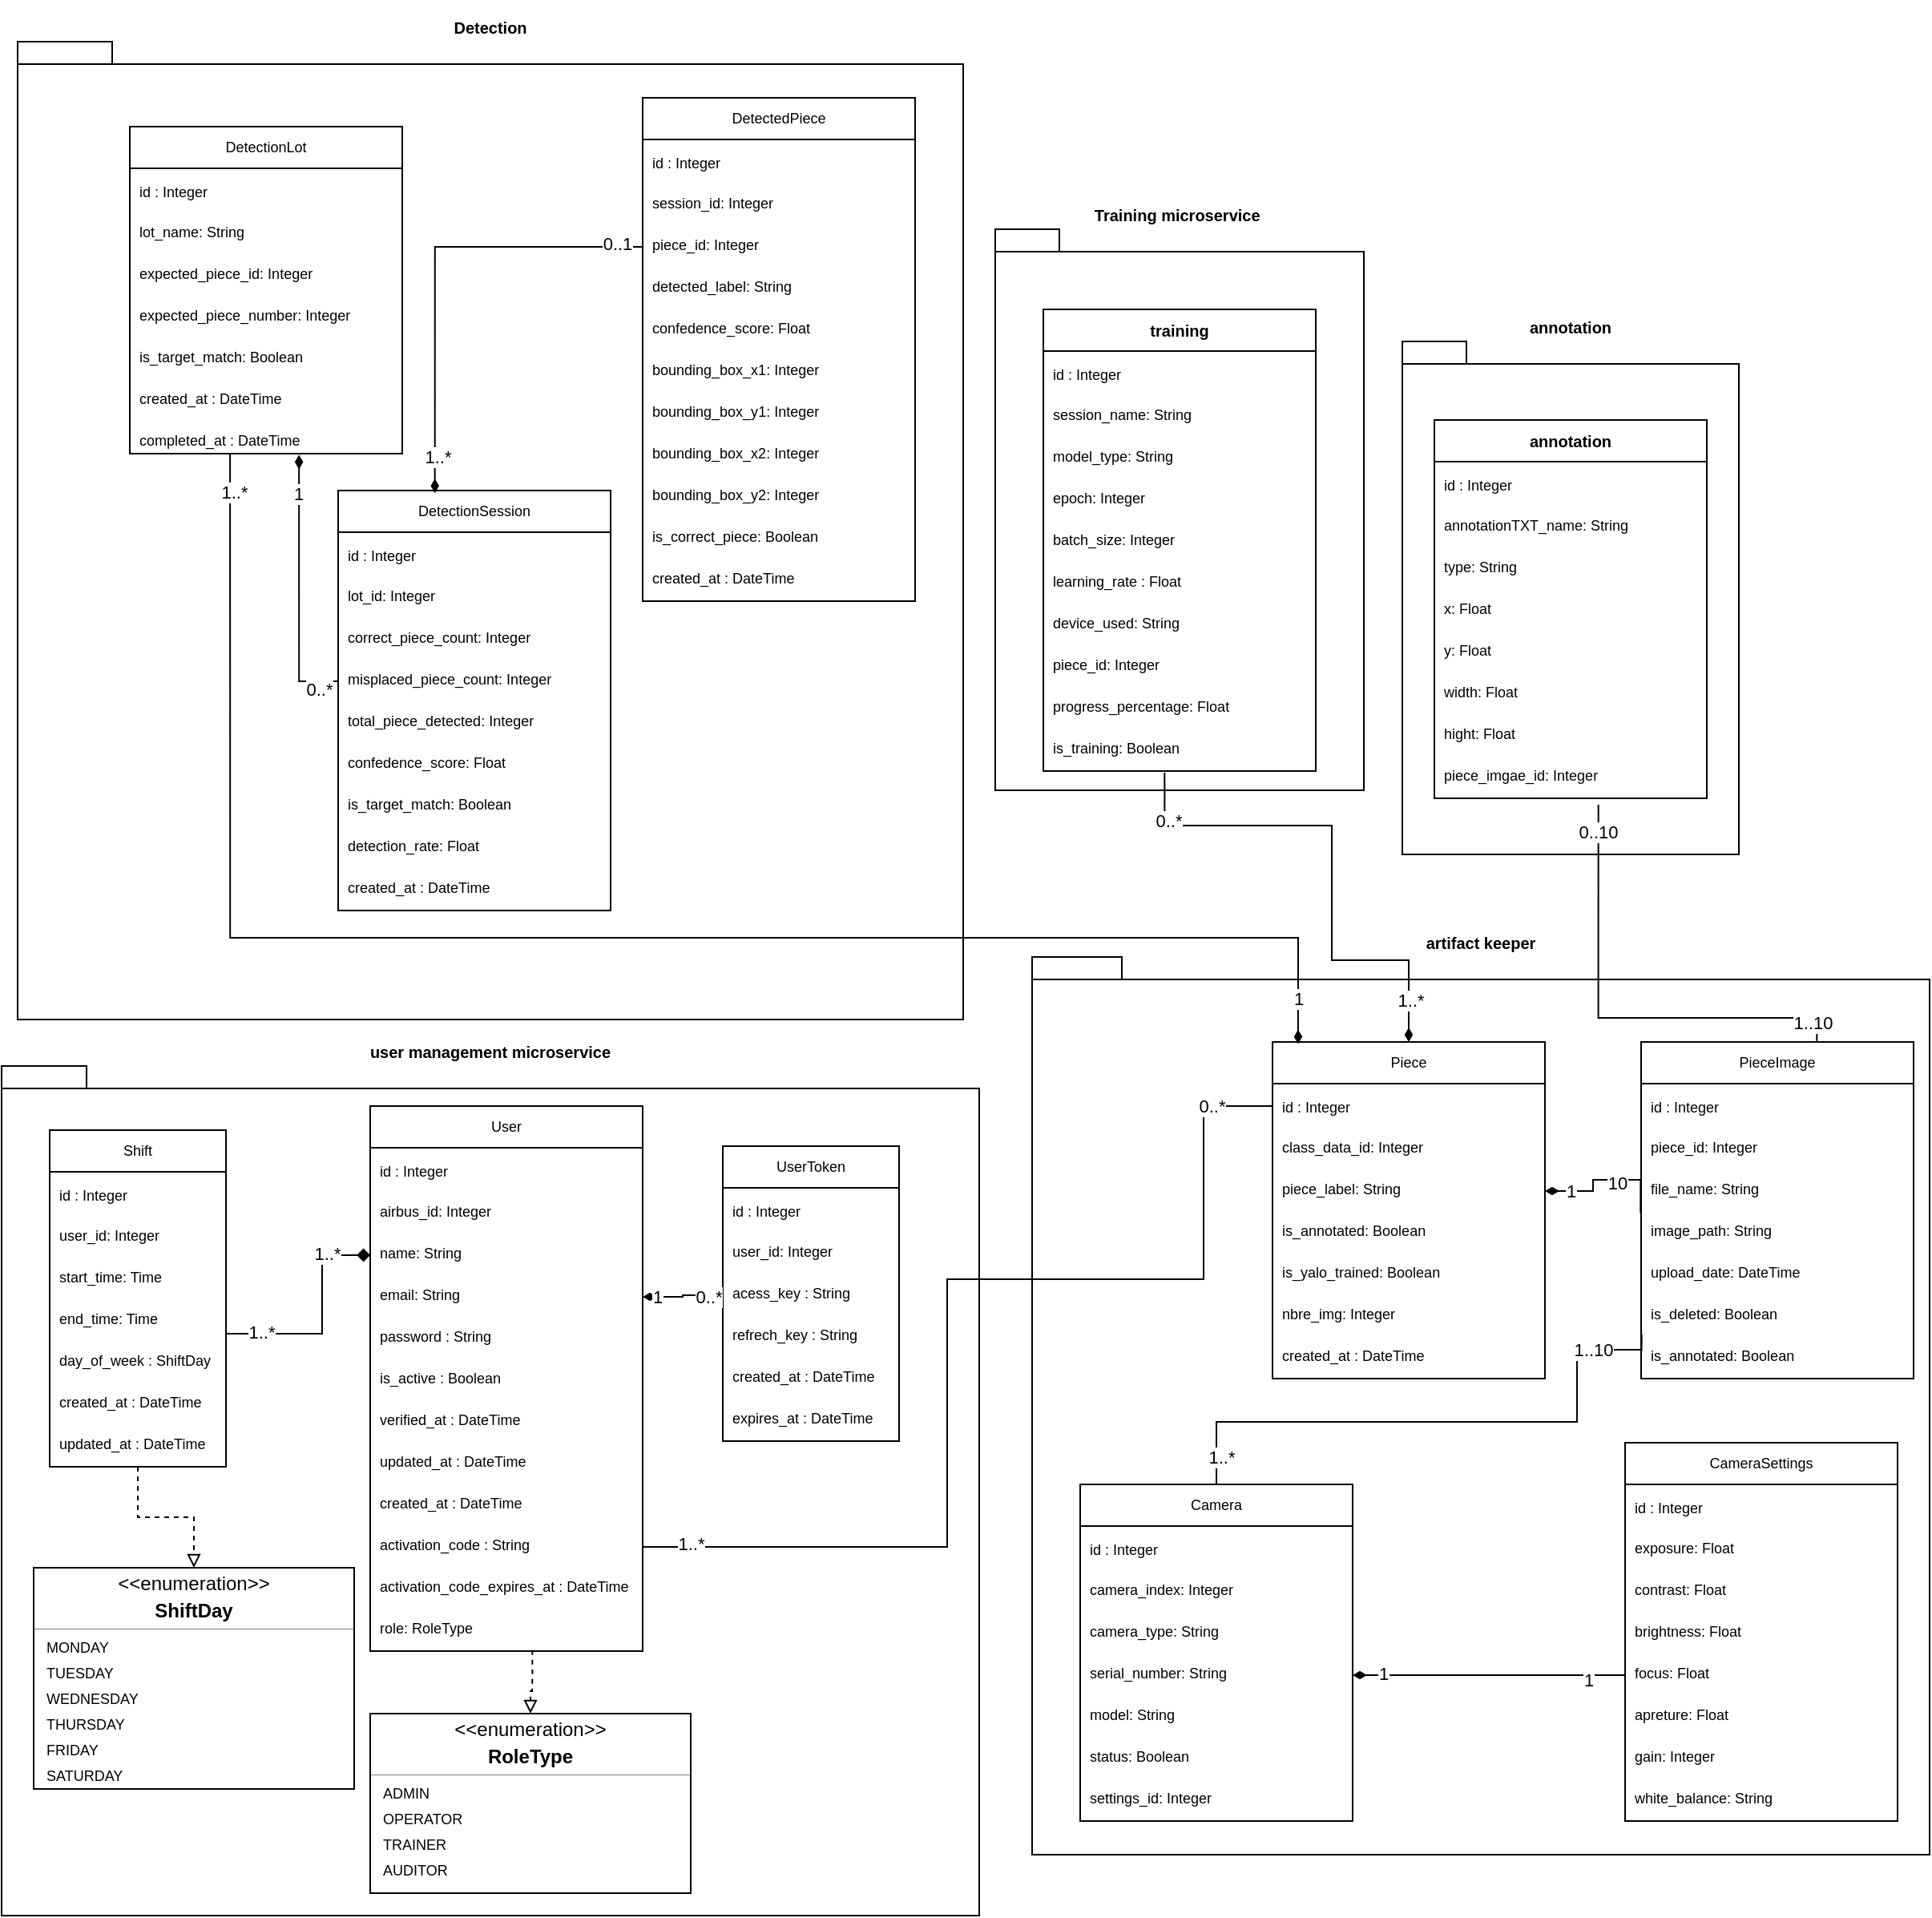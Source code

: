 <mxfile version="28.2.5">
  <diagram id="3228e29e-7158-1315-38df-8450db1d8a1d" name="Page-1">
    <mxGraphModel dx="830" dy="1270" grid="1" gridSize="10" guides="1" tooltips="1" connect="1" arrows="1" fold="1" page="1" pageScale="1" pageWidth="1169" pageHeight="827" background="none" math="0" shadow="0">
      <root>
        <mxCell id="0" />
        <mxCell id="1" parent="0" />
        <mxCell id="CNEqg94M2z1kT1-otJSF-1" value="" style="shape=image;html=1;verticalAlign=top;verticalLabelPosition=bottom;labelBackgroundColor=#ffffff;imageAspect=0;aspect=fixed;image=https://icons.diagrams.net/icon-cache1/Unicons_Line_vol_3-2965/docker-1335.svg" parent="1" vertex="1">
          <mxGeometry x="476" y="66" width="24" height="24" as="geometry" />
        </mxCell>
        <mxCell id="CNEqg94M2z1kT1-otJSF-2" value="&lt;font size=&quot;1&quot;&gt;user management microservice&lt;/font&gt;" style="shape=folder;fontStyle=1;spacingTop=10;tabWidth=40;tabHeight=14;tabPosition=left;html=1;whiteSpace=wrap;align=center;labelPosition=center;verticalLabelPosition=top;verticalAlign=bottom;movable=1;resizable=1;rotatable=1;deletable=1;editable=1;locked=0;connectable=1;" parent="1" vertex="1">
          <mxGeometry x="280" y="90" width="610" height="530" as="geometry" />
        </mxCell>
        <mxCell id="CNEqg94M2z1kT1-otJSF-3" value="&lt;font&gt;User&lt;/font&gt;" style="swimlane;fontStyle=0;childLayout=stackLayout;horizontal=1;startSize=26;fillColor=none;horizontalStack=0;resizeParent=1;resizeParentMax=0;resizeLast=0;collapsible=1;marginBottom=0;whiteSpace=wrap;html=1;fontSize=9;" parent="1" vertex="1">
          <mxGeometry x="510" y="115" width="170" height="340" as="geometry" />
        </mxCell>
        <mxCell id="CNEqg94M2z1kT1-otJSF-4" value="&lt;font style=&quot;font-size: 9px;&quot;&gt;id : Integer&lt;/font&gt;" style="text;strokeColor=none;fillColor=none;align=left;verticalAlign=top;spacingLeft=4;spacingRight=4;overflow=hidden;rotatable=0;points=[[0,0.5],[1,0.5]];portConstraint=eastwest;whiteSpace=wrap;html=1;" parent="CNEqg94M2z1kT1-otJSF-3" vertex="1">
          <mxGeometry y="26" width="170" height="28" as="geometry" />
        </mxCell>
        <mxCell id="CNEqg94M2z1kT1-otJSF-5" value="airbus_id: Integer" style="text;strokeColor=none;fillColor=none;align=left;verticalAlign=top;spacingLeft=4;spacingRight=4;overflow=hidden;rotatable=0;points=[[0,0.5],[1,0.5]];portConstraint=eastwest;whiteSpace=wrap;html=1;fontSize=9;" parent="CNEqg94M2z1kT1-otJSF-3" vertex="1">
          <mxGeometry y="54" width="170" height="26" as="geometry" />
        </mxCell>
        <mxCell id="CNEqg94M2z1kT1-otJSF-6" value="name: String" style="text;strokeColor=none;fillColor=none;align=left;verticalAlign=top;spacingLeft=4;spacingRight=4;overflow=hidden;rotatable=0;points=[[0,0.5],[1,0.5]];portConstraint=eastwest;whiteSpace=wrap;html=1;fontSize=9;" parent="CNEqg94M2z1kT1-otJSF-3" vertex="1">
          <mxGeometry y="80" width="170" height="26" as="geometry" />
        </mxCell>
        <mxCell id="CNEqg94M2z1kT1-otJSF-7" value="email: String" style="text;strokeColor=none;fillColor=none;align=left;verticalAlign=top;spacingLeft=4;spacingRight=4;overflow=hidden;rotatable=0;points=[[0,0.5],[1,0.5]];portConstraint=eastwest;whiteSpace=wrap;html=1;fontSize=9;" parent="CNEqg94M2z1kT1-otJSF-3" vertex="1">
          <mxGeometry y="106" width="170" height="26" as="geometry" />
        </mxCell>
        <mxCell id="CNEqg94M2z1kT1-otJSF-8" value="password : String" style="text;strokeColor=none;fillColor=none;align=left;verticalAlign=top;spacingLeft=4;spacingRight=4;overflow=hidden;rotatable=0;points=[[0,0.5],[1,0.5]];portConstraint=eastwest;whiteSpace=wrap;html=1;fontSize=9;" parent="CNEqg94M2z1kT1-otJSF-3" vertex="1">
          <mxGeometry y="132" width="170" height="26" as="geometry" />
        </mxCell>
        <mxCell id="CNEqg94M2z1kT1-otJSF-9" value="is_active : Boolean" style="text;strokeColor=none;fillColor=none;align=left;verticalAlign=top;spacingLeft=4;spacingRight=4;overflow=hidden;rotatable=0;points=[[0,0.5],[1,0.5]];portConstraint=eastwest;whiteSpace=wrap;html=1;fontSize=9;" parent="CNEqg94M2z1kT1-otJSF-3" vertex="1">
          <mxGeometry y="158" width="170" height="26" as="geometry" />
        </mxCell>
        <mxCell id="CNEqg94M2z1kT1-otJSF-10" value="verified_at : DateTime" style="text;strokeColor=none;fillColor=none;align=left;verticalAlign=top;spacingLeft=4;spacingRight=4;overflow=hidden;rotatable=0;points=[[0,0.5],[1,0.5]];portConstraint=eastwest;whiteSpace=wrap;html=1;fontSize=9;" parent="CNEqg94M2z1kT1-otJSF-3" vertex="1">
          <mxGeometry y="184" width="170" height="26" as="geometry" />
        </mxCell>
        <mxCell id="CNEqg94M2z1kT1-otJSF-11" value="updated_at : DateTime" style="text;strokeColor=none;fillColor=none;align=left;verticalAlign=top;spacingLeft=4;spacingRight=4;overflow=hidden;rotatable=0;points=[[0,0.5],[1,0.5]];portConstraint=eastwest;whiteSpace=wrap;html=1;fontSize=9;" parent="CNEqg94M2z1kT1-otJSF-3" vertex="1">
          <mxGeometry y="210" width="170" height="26" as="geometry" />
        </mxCell>
        <mxCell id="CNEqg94M2z1kT1-otJSF-12" value="created_at : DateTime" style="text;strokeColor=none;fillColor=none;align=left;verticalAlign=top;spacingLeft=4;spacingRight=4;overflow=hidden;rotatable=0;points=[[0,0.5],[1,0.5]];portConstraint=eastwest;whiteSpace=wrap;html=1;fontSize=9;" parent="CNEqg94M2z1kT1-otJSF-3" vertex="1">
          <mxGeometry y="236" width="170" height="26" as="geometry" />
        </mxCell>
        <mxCell id="CNEqg94M2z1kT1-otJSF-13" value="activation_code : String&amp;nbsp;" style="text;strokeColor=none;fillColor=none;align=left;verticalAlign=top;spacingLeft=4;spacingRight=4;overflow=hidden;rotatable=0;points=[[0,0.5],[1,0.5]];portConstraint=eastwest;whiteSpace=wrap;html=1;fontSize=9;" parent="CNEqg94M2z1kT1-otJSF-3" vertex="1">
          <mxGeometry y="262" width="170" height="26" as="geometry" />
        </mxCell>
        <mxCell id="CNEqg94M2z1kT1-otJSF-14" value="activation_code_expires_at : DateTime" style="text;strokeColor=none;fillColor=none;align=left;verticalAlign=top;spacingLeft=4;spacingRight=4;overflow=hidden;rotatable=0;points=[[0,0.5],[1,0.5]];portConstraint=eastwest;whiteSpace=wrap;html=1;fontSize=9;" parent="CNEqg94M2z1kT1-otJSF-3" vertex="1">
          <mxGeometry y="288" width="170" height="26" as="geometry" />
        </mxCell>
        <mxCell id="CNEqg94M2z1kT1-otJSF-15" value="role: RoleType" style="text;strokeColor=none;fillColor=none;align=left;verticalAlign=top;spacingLeft=4;spacingRight=4;overflow=hidden;rotatable=0;points=[[0,0.5],[1,0.5]];portConstraint=eastwest;whiteSpace=wrap;html=1;fontSize=9;" parent="CNEqg94M2z1kT1-otJSF-3" vertex="1">
          <mxGeometry y="314" width="170" height="26" as="geometry" />
        </mxCell>
        <mxCell id="CNEqg94M2z1kT1-otJSF-16" value="&lt;font&gt;UserToken&lt;/font&gt;" style="swimlane;fontStyle=0;childLayout=stackLayout;horizontal=1;startSize=26;fillColor=none;horizontalStack=0;resizeParent=1;resizeParentMax=0;resizeLast=0;collapsible=1;marginBottom=0;whiteSpace=wrap;html=1;fontSize=9;" parent="1" vertex="1">
          <mxGeometry x="730" y="140" width="110" height="184" as="geometry" />
        </mxCell>
        <mxCell id="CNEqg94M2z1kT1-otJSF-17" value="&lt;font style=&quot;font-size: 9px;&quot;&gt;id : Integer&lt;/font&gt;" style="text;strokeColor=none;fillColor=none;align=left;verticalAlign=top;spacingLeft=4;spacingRight=4;overflow=hidden;rotatable=0;points=[[0,0.5],[1,0.5]];portConstraint=eastwest;whiteSpace=wrap;html=1;" parent="CNEqg94M2z1kT1-otJSF-16" vertex="1">
          <mxGeometry y="26" width="110" height="28" as="geometry" />
        </mxCell>
        <mxCell id="CNEqg94M2z1kT1-otJSF-18" value="user_id: Integer" style="text;strokeColor=none;fillColor=none;align=left;verticalAlign=top;spacingLeft=4;spacingRight=4;overflow=hidden;rotatable=0;points=[[0,0.5],[1,0.5]];portConstraint=eastwest;whiteSpace=wrap;html=1;fontSize=9;" parent="CNEqg94M2z1kT1-otJSF-16" vertex="1">
          <mxGeometry y="54" width="110" height="26" as="geometry" />
        </mxCell>
        <mxCell id="CNEqg94M2z1kT1-otJSF-19" value="&lt;font&gt;acess_key : String&amp;nbsp;&lt;/font&gt;" style="text;strokeColor=none;fillColor=none;align=left;verticalAlign=top;spacingLeft=4;spacingRight=4;overflow=hidden;rotatable=0;points=[[0,0.5],[1,0.5]];portConstraint=eastwest;whiteSpace=wrap;html=1;fontSize=9;" parent="CNEqg94M2z1kT1-otJSF-16" vertex="1">
          <mxGeometry y="80" width="110" height="26" as="geometry" />
        </mxCell>
        <mxCell id="CNEqg94M2z1kT1-otJSF-20" value="refrech_key : String&lt;span style=&quot;color: rgba(0, 0, 0, 0); font-family: monospace; font-size: 0px; text-wrap-mode: nowrap;&quot;&gt;%3CmxGraphModel%3E%3Croot%3E%3CmxCell%20id%3D%220%22%2F%3E%3CmxCell%20id%3D%221%22%20parent%3D%220%22%2F%3E%3CmxCell%20id%3D%222%22%20value%3D%22%3A%26amp%3Bnbsp%3B%22%20style%3D%22text%3BstrokeColor%3Dnone%3BfillColor%3Dnone%3Balign%3Dleft%3BverticalAlign%3Dtop%3BspacingLeft%3D4%3BspacingRight%3D4%3Boverflow%3Dhidden%3Brotatable%3D0%3Bpoints%3D%5B%5B0%2C0.5%5D%2C%5B1%2C0.5%5D%5D%3BportConstraint%3Deastwest%3BwhiteSpace%3Dwrap%3Bhtml%3D1%3BfontSize%3D9%3B%22%20vertex%3D%221%22%20parent%3D%221%22%3E%3CmxGeometry%20x%3D%22370%22%20y%3D%22364%22%20width%3D%2280%22%20height%3D%2226%22%20as%3D%22geometry%22%2F%3E%3C%2FmxCell%3E%3C%2Froot%3E%3C%2FmxGraphModel%3E&lt;/span&gt;&amp;nbsp;" style="text;strokeColor=none;fillColor=none;align=left;verticalAlign=top;spacingLeft=4;spacingRight=4;overflow=hidden;rotatable=0;points=[[0,0.5],[1,0.5]];portConstraint=eastwest;whiteSpace=wrap;html=1;fontSize=9;" parent="CNEqg94M2z1kT1-otJSF-16" vertex="1">
          <mxGeometry y="106" width="110" height="26" as="geometry" />
        </mxCell>
        <mxCell id="CNEqg94M2z1kT1-otJSF-21" value="created_at : DateTime" style="text;strokeColor=none;fillColor=none;align=left;verticalAlign=top;spacingLeft=4;spacingRight=4;overflow=hidden;rotatable=0;points=[[0,0.5],[1,0.5]];portConstraint=eastwest;whiteSpace=wrap;html=1;fontSize=9;" parent="CNEqg94M2z1kT1-otJSF-16" vertex="1">
          <mxGeometry y="132" width="110" height="26" as="geometry" />
        </mxCell>
        <mxCell id="CNEqg94M2z1kT1-otJSF-22" value="expires_at : DateTime&amp;nbsp;" style="text;strokeColor=none;fillColor=none;align=left;verticalAlign=top;spacingLeft=4;spacingRight=4;overflow=hidden;rotatable=0;points=[[0,0.5],[1,0.5]];portConstraint=eastwest;whiteSpace=wrap;html=1;fontSize=9;" parent="CNEqg94M2z1kT1-otJSF-16" vertex="1">
          <mxGeometry y="158" width="110" height="26" as="geometry" />
        </mxCell>
        <mxCell id="mSiZPAVmcZEvP_ga92HV-17" style="edgeStyle=orthogonalEdgeStyle;rounded=0;orthogonalLoop=1;jettySize=auto;html=1;entryX=0.5;entryY=0;entryDx=0;entryDy=0;dashed=1;endArrow=block;endFill=0;" edge="1" parent="1" source="CNEqg94M2z1kT1-otJSF-29" target="CNEqg94M2z1kT1-otJSF-65">
          <mxGeometry relative="1" as="geometry" />
        </mxCell>
        <mxCell id="CNEqg94M2z1kT1-otJSF-29" value="&lt;font&gt;Shift&lt;/font&gt;" style="swimlane;fontStyle=0;childLayout=stackLayout;horizontal=1;startSize=26;fillColor=none;horizontalStack=0;resizeParent=1;resizeParentMax=0;resizeLast=0;collapsible=1;marginBottom=0;whiteSpace=wrap;html=1;fontSize=9;" parent="1" vertex="1">
          <mxGeometry x="310" y="130" width="110" height="210" as="geometry" />
        </mxCell>
        <mxCell id="CNEqg94M2z1kT1-otJSF-30" value="&lt;font style=&quot;font-size: 9px;&quot;&gt;id : Integer&lt;/font&gt;" style="text;strokeColor=none;fillColor=none;align=left;verticalAlign=top;spacingLeft=4;spacingRight=4;overflow=hidden;rotatable=0;points=[[0,0.5],[1,0.5]];portConstraint=eastwest;whiteSpace=wrap;html=1;" parent="CNEqg94M2z1kT1-otJSF-29" vertex="1">
          <mxGeometry y="26" width="110" height="28" as="geometry" />
        </mxCell>
        <mxCell id="CNEqg94M2z1kT1-otJSF-31" value="user_id: Integer" style="text;strokeColor=none;fillColor=none;align=left;verticalAlign=top;spacingLeft=4;spacingRight=4;overflow=hidden;rotatable=0;points=[[0,0.5],[1,0.5]];portConstraint=eastwest;whiteSpace=wrap;html=1;fontSize=9;" parent="CNEqg94M2z1kT1-otJSF-29" vertex="1">
          <mxGeometry y="54" width="110" height="26" as="geometry" />
        </mxCell>
        <mxCell id="CNEqg94M2z1kT1-otJSF-32" value="start_time: Time" style="text;strokeColor=none;fillColor=none;align=left;verticalAlign=top;spacingLeft=4;spacingRight=4;overflow=hidden;rotatable=0;points=[[0,0.5],[1,0.5]];portConstraint=eastwest;whiteSpace=wrap;html=1;fontSize=9;" parent="CNEqg94M2z1kT1-otJSF-29" vertex="1">
          <mxGeometry y="80" width="110" height="26" as="geometry" />
        </mxCell>
        <mxCell id="CNEqg94M2z1kT1-otJSF-33" value="end&lt;span style=&quot;background-color: transparent; color: light-dark(rgb(0, 0, 0), rgb(255, 255, 255));&quot;&gt;_time: Time&lt;/span&gt;" style="text;strokeColor=none;fillColor=none;align=left;verticalAlign=top;spacingLeft=4;spacingRight=4;overflow=hidden;rotatable=0;points=[[0,0.5],[1,0.5]];portConstraint=eastwest;whiteSpace=wrap;html=1;fontSize=9;" parent="CNEqg94M2z1kT1-otJSF-29" vertex="1">
          <mxGeometry y="106" width="110" height="26" as="geometry" />
        </mxCell>
        <mxCell id="CNEqg94M2z1kT1-otJSF-34" value="day_of_week : ShiftDay" style="text;strokeColor=none;fillColor=none;align=left;verticalAlign=top;spacingLeft=4;spacingRight=4;overflow=hidden;rotatable=0;points=[[0,0.5],[1,0.5]];portConstraint=eastwest;whiteSpace=wrap;html=1;fontSize=9;" parent="CNEqg94M2z1kT1-otJSF-29" vertex="1">
          <mxGeometry y="132" width="110" height="26" as="geometry" />
        </mxCell>
        <mxCell id="CNEqg94M2z1kT1-otJSF-35" value="created_at : DateTime" style="text;strokeColor=none;fillColor=none;align=left;verticalAlign=top;spacingLeft=4;spacingRight=4;overflow=hidden;rotatable=0;points=[[0,0.5],[1,0.5]];portConstraint=eastwest;whiteSpace=wrap;html=1;fontSize=9;" parent="CNEqg94M2z1kT1-otJSF-29" vertex="1">
          <mxGeometry y="158" width="110" height="26" as="geometry" />
        </mxCell>
        <mxCell id="CNEqg94M2z1kT1-otJSF-36" value="updated_at : DateTime" style="text;strokeColor=none;fillColor=none;align=left;verticalAlign=top;spacingLeft=4;spacingRight=4;overflow=hidden;rotatable=0;points=[[0,0.5],[1,0.5]];portConstraint=eastwest;whiteSpace=wrap;html=1;fontSize=9;" parent="CNEqg94M2z1kT1-otJSF-29" vertex="1">
          <mxGeometry y="184" width="110" height="26" as="geometry" />
        </mxCell>
        <mxCell id="CNEqg94M2z1kT1-otJSF-64" value="" style="fontStyle=1;align=center;verticalAlign=middle;childLayout=stackLayout;horizontal=1;horizontalStack=0;resizeParent=1;resizeParentMax=0;resizeLast=0;marginBottom=0;" parent="1" vertex="1">
          <mxGeometry x="300" y="403" width="200" height="138" as="geometry" />
        </mxCell>
        <mxCell id="CNEqg94M2z1kT1-otJSF-65" value="&amp;lt;&amp;lt;enumeration&amp;gt;&amp;gt;" style="html=1;align=center;spacing=0;verticalAlign=middle;strokeColor=none;fillColor=none;whiteSpace=wrap;" parent="CNEqg94M2z1kT1-otJSF-64" vertex="1">
          <mxGeometry width="200" height="20" as="geometry" />
        </mxCell>
        <mxCell id="CNEqg94M2z1kT1-otJSF-66" value="ShiftDay" style="html=1;align=center;spacing=0;verticalAlign=middle;strokeColor=none;fillColor=none;whiteSpace=wrap;fontStyle=1;" parent="CNEqg94M2z1kT1-otJSF-64" vertex="1">
          <mxGeometry y="20" width="200" height="14" as="geometry" />
        </mxCell>
        <mxCell id="CNEqg94M2z1kT1-otJSF-67" value="" style="line;strokeWidth=0.25;fillColor=none;align=left;verticalAlign=middle;spacingTop=-1;spacingLeft=3;spacingRight=3;rotatable=0;labelPosition=right;points=[];portConstraint=eastwest;" parent="CNEqg94M2z1kT1-otJSF-64" vertex="1">
          <mxGeometry y="34" width="200" height="8" as="geometry" />
        </mxCell>
        <mxCell id="CNEqg94M2z1kT1-otJSF-68" value="MONDAY" style="html=1;align=left;spacing=0;spacingLeft=8;verticalAlign=middle;strokeColor=none;fillColor=none;whiteSpace=wrap;fontSize=9;" parent="CNEqg94M2z1kT1-otJSF-64" vertex="1">
          <mxGeometry y="42" width="200" height="16" as="geometry" />
        </mxCell>
        <mxCell id="CNEqg94M2z1kT1-otJSF-69" style="edgeStyle=orthogonalEdgeStyle;rounded=0;orthogonalLoop=1;jettySize=auto;html=1;exitX=0.5;exitY=1;exitDx=0;exitDy=0;" parent="CNEqg94M2z1kT1-otJSF-64" source="CNEqg94M2z1kT1-otJSF-66" target="CNEqg94M2z1kT1-otJSF-66" edge="1">
          <mxGeometry relative="1" as="geometry" />
        </mxCell>
        <mxCell id="CNEqg94M2z1kT1-otJSF-70" value="TUESDAY" style="html=1;align=left;spacing=0;spacingLeft=8;verticalAlign=middle;strokeColor=none;fillColor=none;whiteSpace=wrap;fontSize=9;" parent="CNEqg94M2z1kT1-otJSF-64" vertex="1">
          <mxGeometry y="58" width="200" height="16" as="geometry" />
        </mxCell>
        <mxCell id="CNEqg94M2z1kT1-otJSF-71" value="WEDNESDAY" style="html=1;align=left;spacing=0;spacingLeft=8;verticalAlign=middle;strokeColor=none;fillColor=none;whiteSpace=wrap;fontSize=9;" parent="CNEqg94M2z1kT1-otJSF-64" vertex="1">
          <mxGeometry y="74" width="200" height="16" as="geometry" />
        </mxCell>
        <mxCell id="mSiZPAVmcZEvP_ga92HV-24" value="THURSDAY" style="html=1;align=left;spacing=0;spacingLeft=8;verticalAlign=middle;strokeColor=none;fillColor=none;whiteSpace=wrap;fontSize=9;" vertex="1" parent="CNEqg94M2z1kT1-otJSF-64">
          <mxGeometry y="90" width="200" height="16" as="geometry" />
        </mxCell>
        <mxCell id="CNEqg94M2z1kT1-otJSF-72" value="FRIDAY" style="html=1;align=left;spacing=0;spacingLeft=8;verticalAlign=middle;strokeColor=none;fillColor=none;whiteSpace=wrap;fontSize=9;" parent="CNEqg94M2z1kT1-otJSF-64" vertex="1">
          <mxGeometry y="106" width="200" height="16" as="geometry" />
        </mxCell>
        <mxCell id="CNEqg94M2z1kT1-otJSF-73" value="SATURDAY" style="html=1;align=left;spacing=0;spacingLeft=8;verticalAlign=middle;strokeColor=none;fillColor=none;whiteSpace=wrap;fontSize=9;" parent="CNEqg94M2z1kT1-otJSF-64" vertex="1">
          <mxGeometry y="122" width="200" height="16" as="geometry" />
        </mxCell>
        <mxCell id="CNEqg94M2z1kT1-otJSF-74" value="" style="fontStyle=1;align=center;verticalAlign=middle;childLayout=stackLayout;horizontal=1;horizontalStack=0;resizeParent=1;resizeParentMax=0;resizeLast=0;marginBottom=0;fontSize=9;" parent="1" vertex="1">
          <mxGeometry x="510" y="494" width="200" height="112" as="geometry" />
        </mxCell>
        <mxCell id="CNEqg94M2z1kT1-otJSF-75" value="&amp;lt;&amp;lt;enumeration&amp;gt;&amp;gt;" style="html=1;align=center;spacing=0;verticalAlign=middle;strokeColor=none;fillColor=none;whiteSpace=wrap;" parent="CNEqg94M2z1kT1-otJSF-74" vertex="1">
          <mxGeometry width="200" height="20" as="geometry" />
        </mxCell>
        <mxCell id="CNEqg94M2z1kT1-otJSF-76" value="RoleType" style="html=1;align=center;spacing=0;verticalAlign=middle;strokeColor=none;fillColor=none;whiteSpace=wrap;fontStyle=1;" parent="CNEqg94M2z1kT1-otJSF-74" vertex="1">
          <mxGeometry y="20" width="200" height="14" as="geometry" />
        </mxCell>
        <mxCell id="CNEqg94M2z1kT1-otJSF-77" value="" style="line;strokeWidth=0.25;fillColor=none;align=left;verticalAlign=middle;spacingTop=-1;spacingLeft=3;spacingRight=3;rotatable=0;labelPosition=right;points=[];portConstraint=eastwest;" parent="CNEqg94M2z1kT1-otJSF-74" vertex="1">
          <mxGeometry y="34" width="200" height="8" as="geometry" />
        </mxCell>
        <mxCell id="CNEqg94M2z1kT1-otJSF-78" value="ADMIN" style="html=1;align=left;spacing=0;spacingLeft=8;verticalAlign=middle;strokeColor=none;fillColor=none;whiteSpace=wrap;fontSize=9;" parent="CNEqg94M2z1kT1-otJSF-74" vertex="1">
          <mxGeometry y="42" width="200" height="16" as="geometry" />
        </mxCell>
        <mxCell id="CNEqg94M2z1kT1-otJSF-79" value="OPERATOR" style="html=1;align=left;spacing=0;spacingLeft=8;verticalAlign=middle;strokeColor=none;fillColor=none;whiteSpace=wrap;fontSize=9;" parent="CNEqg94M2z1kT1-otJSF-74" vertex="1">
          <mxGeometry y="58" width="200" height="16" as="geometry" />
        </mxCell>
        <mxCell id="mSiZPAVmcZEvP_ga92HV-23" value="TRAINER" style="html=1;align=left;spacing=0;spacingLeft=8;verticalAlign=middle;strokeColor=none;fillColor=none;whiteSpace=wrap;fontSize=9;" vertex="1" parent="CNEqg94M2z1kT1-otJSF-74">
          <mxGeometry y="74" width="200" height="16" as="geometry" />
        </mxCell>
        <mxCell id="mSiZPAVmcZEvP_ga92HV-22" value="AUDITOR" style="html=1;align=left;spacing=0;spacingLeft=8;verticalAlign=middle;strokeColor=none;fillColor=none;whiteSpace=wrap;fontSize=9;" vertex="1" parent="CNEqg94M2z1kT1-otJSF-74">
          <mxGeometry y="90" width="200" height="16" as="geometry" />
        </mxCell>
        <mxCell id="CNEqg94M2z1kT1-otJSF-80" value="" style="html=1;align=left;spacing=0;spacingLeft=8;verticalAlign=middle;strokeColor=none;fillColor=none;whiteSpace=wrap;" parent="CNEqg94M2z1kT1-otJSF-74" vertex="1">
          <mxGeometry y="106" width="200" height="6" as="geometry" />
        </mxCell>
        <mxCell id="CNEqg94M2z1kT1-otJSF-81" style="edgeStyle=orthogonalEdgeStyle;rounded=0;orthogonalLoop=1;jettySize=auto;html=1;exitX=0.5;exitY=1;exitDx=0;exitDy=0;fontSize=9;" parent="CNEqg94M2z1kT1-otJSF-74" source="CNEqg94M2z1kT1-otJSF-76" target="CNEqg94M2z1kT1-otJSF-76" edge="1">
          <mxGeometry relative="1" as="geometry" />
        </mxCell>
        <mxCell id="CNEqg94M2z1kT1-otJSF-82" value="&lt;font size=&quot;1&quot;&gt;artifact keeper&lt;/font&gt;" style="shape=folder;fontStyle=1;spacingTop=10;tabWidth=40;tabHeight=14;tabPosition=left;html=1;whiteSpace=wrap;align=center;labelPosition=center;verticalLabelPosition=top;verticalAlign=bottom;movable=1;resizable=1;rotatable=1;deletable=1;editable=1;locked=0;connectable=1;" parent="1" vertex="1">
          <mxGeometry x="923" y="22" width="560" height="560" as="geometry" />
        </mxCell>
        <mxCell id="CNEqg94M2z1kT1-otJSF-83" value="&lt;font&gt;Piece&lt;/font&gt;" style="swimlane;fontStyle=0;childLayout=stackLayout;horizontal=1;startSize=26;fillColor=none;horizontalStack=0;resizeParent=1;resizeParentMax=0;resizeLast=0;collapsible=1;marginBottom=0;whiteSpace=wrap;html=1;fontSize=9;" parent="1" vertex="1">
          <mxGeometry x="1073" y="75" width="170" height="210" as="geometry" />
        </mxCell>
        <mxCell id="CNEqg94M2z1kT1-otJSF-84" value="&lt;font style=&quot;font-size: 9px;&quot;&gt;id : Integer&lt;/font&gt;" style="text;strokeColor=none;fillColor=none;align=left;verticalAlign=top;spacingLeft=4;spacingRight=4;overflow=hidden;rotatable=0;points=[[0,0.5],[1,0.5]];portConstraint=eastwest;whiteSpace=wrap;html=1;" parent="CNEqg94M2z1kT1-otJSF-83" vertex="1">
          <mxGeometry y="26" width="170" height="28" as="geometry" />
        </mxCell>
        <mxCell id="CNEqg94M2z1kT1-otJSF-85" value="class_data_id: Integer" style="text;strokeColor=none;fillColor=none;align=left;verticalAlign=top;spacingLeft=4;spacingRight=4;overflow=hidden;rotatable=0;points=[[0,0.5],[1,0.5]];portConstraint=eastwest;whiteSpace=wrap;html=1;fontSize=9;" parent="CNEqg94M2z1kT1-otJSF-83" vertex="1">
          <mxGeometry y="54" width="170" height="26" as="geometry" />
        </mxCell>
        <mxCell id="CNEqg94M2z1kT1-otJSF-86" value="piece_label: String" style="text;strokeColor=none;fillColor=none;align=left;verticalAlign=top;spacingLeft=4;spacingRight=4;overflow=hidden;rotatable=0;points=[[0,0.5],[1,0.5]];portConstraint=eastwest;whiteSpace=wrap;html=1;fontSize=9;" parent="CNEqg94M2z1kT1-otJSF-83" vertex="1">
          <mxGeometry y="80" width="170" height="26" as="geometry" />
        </mxCell>
        <mxCell id="CNEqg94M2z1kT1-otJSF-87" value="is_annotated: Boolean" style="text;strokeColor=none;fillColor=none;align=left;verticalAlign=top;spacingLeft=4;spacingRight=4;overflow=hidden;rotatable=0;points=[[0,0.5],[1,0.5]];portConstraint=eastwest;whiteSpace=wrap;html=1;fontSize=9;" parent="CNEqg94M2z1kT1-otJSF-83" vertex="1">
          <mxGeometry y="106" width="170" height="26" as="geometry" />
        </mxCell>
        <mxCell id="CNEqg94M2z1kT1-otJSF-88" value="is_yalo_trained: Boolean" style="text;strokeColor=none;fillColor=none;align=left;verticalAlign=top;spacingLeft=4;spacingRight=4;overflow=hidden;rotatable=0;points=[[0,0.5],[1,0.5]];portConstraint=eastwest;whiteSpace=wrap;html=1;fontSize=9;" parent="CNEqg94M2z1kT1-otJSF-83" vertex="1">
          <mxGeometry y="132" width="170" height="26" as="geometry" />
        </mxCell>
        <mxCell id="CNEqg94M2z1kT1-otJSF-89" value="nbre_img: Integer" style="text;strokeColor=none;fillColor=none;align=left;verticalAlign=top;spacingLeft=4;spacingRight=4;overflow=hidden;rotatable=0;points=[[0,0.5],[1,0.5]];portConstraint=eastwest;whiteSpace=wrap;html=1;fontSize=9;" parent="CNEqg94M2z1kT1-otJSF-83" vertex="1">
          <mxGeometry y="158" width="170" height="26" as="geometry" />
        </mxCell>
        <mxCell id="CNEqg94M2z1kT1-otJSF-90" value="created_at : DateTime" style="text;strokeColor=none;fillColor=none;align=left;verticalAlign=top;spacingLeft=4;spacingRight=4;overflow=hidden;rotatable=0;points=[[0,0.5],[1,0.5]];portConstraint=eastwest;whiteSpace=wrap;html=1;fontSize=9;" parent="CNEqg94M2z1kT1-otJSF-83" vertex="1">
          <mxGeometry y="184" width="170" height="26" as="geometry" />
        </mxCell>
        <mxCell id="CNEqg94M2z1kT1-otJSF-91" value="&lt;font&gt;PieceImage&lt;/font&gt;" style="swimlane;fontStyle=0;childLayout=stackLayout;horizontal=1;startSize=26;fillColor=none;horizontalStack=0;resizeParent=1;resizeParentMax=0;resizeLast=0;collapsible=1;marginBottom=0;whiteSpace=wrap;html=1;fontSize=9;" parent="1" vertex="1">
          <mxGeometry x="1303" y="75" width="170" height="210" as="geometry" />
        </mxCell>
        <mxCell id="CNEqg94M2z1kT1-otJSF-92" value="&lt;font style=&quot;font-size: 9px;&quot;&gt;id : Integer&lt;/font&gt;" style="text;strokeColor=none;fillColor=none;align=left;verticalAlign=top;spacingLeft=4;spacingRight=4;overflow=hidden;rotatable=0;points=[[0,0.5],[1,0.5]];portConstraint=eastwest;whiteSpace=wrap;html=1;" parent="CNEqg94M2z1kT1-otJSF-91" vertex="1">
          <mxGeometry y="26" width="170" height="28" as="geometry" />
        </mxCell>
        <mxCell id="CNEqg94M2z1kT1-otJSF-93" value="piece_id: Integer" style="text;strokeColor=none;fillColor=none;align=left;verticalAlign=top;spacingLeft=4;spacingRight=4;overflow=hidden;rotatable=0;points=[[0,0.5],[1,0.5]];portConstraint=eastwest;whiteSpace=wrap;html=1;fontSize=9;" parent="CNEqg94M2z1kT1-otJSF-91" vertex="1">
          <mxGeometry y="54" width="170" height="26" as="geometry" />
        </mxCell>
        <mxCell id="CNEqg94M2z1kT1-otJSF-94" value="file_name: String" style="text;strokeColor=none;fillColor=none;align=left;verticalAlign=top;spacingLeft=4;spacingRight=4;overflow=hidden;rotatable=0;points=[[0,0.5],[1,0.5]];portConstraint=eastwest;whiteSpace=wrap;html=1;fontSize=9;" parent="CNEqg94M2z1kT1-otJSF-91" vertex="1">
          <mxGeometry y="80" width="170" height="26" as="geometry" />
        </mxCell>
        <mxCell id="CNEqg94M2z1kT1-otJSF-95" value="image_path: String" style="text;strokeColor=none;fillColor=none;align=left;verticalAlign=top;spacingLeft=4;spacingRight=4;overflow=hidden;rotatable=0;points=[[0,0.5],[1,0.5]];portConstraint=eastwest;whiteSpace=wrap;html=1;fontSize=9;" parent="CNEqg94M2z1kT1-otJSF-91" vertex="1">
          <mxGeometry y="106" width="170" height="26" as="geometry" />
        </mxCell>
        <mxCell id="CNEqg94M2z1kT1-otJSF-96" value="upload_date: DateTime" style="text;strokeColor=none;fillColor=none;align=left;verticalAlign=top;spacingLeft=4;spacingRight=4;overflow=hidden;rotatable=0;points=[[0,0.5],[1,0.5]];portConstraint=eastwest;whiteSpace=wrap;html=1;fontSize=9;" parent="CNEqg94M2z1kT1-otJSF-91" vertex="1">
          <mxGeometry y="132" width="170" height="26" as="geometry" />
        </mxCell>
        <mxCell id="CNEqg94M2z1kT1-otJSF-97" value="is_deleted: Boolean" style="text;strokeColor=none;fillColor=none;align=left;verticalAlign=top;spacingLeft=4;spacingRight=4;overflow=hidden;rotatable=0;points=[[0,0.5],[1,0.5]];portConstraint=eastwest;whiteSpace=wrap;html=1;fontSize=9;" parent="CNEqg94M2z1kT1-otJSF-91" vertex="1">
          <mxGeometry y="158" width="170" height="26" as="geometry" />
        </mxCell>
        <mxCell id="CNEqg94M2z1kT1-otJSF-98" value="is_annotated: Boolean" style="text;strokeColor=none;fillColor=none;align=left;verticalAlign=top;spacingLeft=4;spacingRight=4;overflow=hidden;rotatable=0;points=[[0,0.5],[1,0.5]];portConstraint=eastwest;whiteSpace=wrap;html=1;fontSize=9;" parent="CNEqg94M2z1kT1-otJSF-91" vertex="1">
          <mxGeometry y="184" width="170" height="26" as="geometry" />
        </mxCell>
        <mxCell id="CNEqg94M2z1kT1-otJSF-99" value="&lt;font&gt;Camera&lt;/font&gt;" style="swimlane;fontStyle=0;childLayout=stackLayout;horizontal=1;startSize=26;fillColor=none;horizontalStack=0;resizeParent=1;resizeParentMax=0;resizeLast=0;collapsible=1;marginBottom=0;whiteSpace=wrap;html=1;fontSize=9;" parent="1" vertex="1">
          <mxGeometry x="953" y="351" width="170" height="210" as="geometry" />
        </mxCell>
        <mxCell id="CNEqg94M2z1kT1-otJSF-100" value="&lt;font style=&quot;font-size: 9px;&quot;&gt;id : Integer&lt;/font&gt;" style="text;strokeColor=none;fillColor=none;align=left;verticalAlign=top;spacingLeft=4;spacingRight=4;overflow=hidden;rotatable=0;points=[[0,0.5],[1,0.5]];portConstraint=eastwest;whiteSpace=wrap;html=1;" parent="CNEqg94M2z1kT1-otJSF-99" vertex="1">
          <mxGeometry y="26" width="170" height="28" as="geometry" />
        </mxCell>
        <mxCell id="CNEqg94M2z1kT1-otJSF-101" value="camera_index: Integer" style="text;strokeColor=none;fillColor=none;align=left;verticalAlign=top;spacingLeft=4;spacingRight=4;overflow=hidden;rotatable=0;points=[[0,0.5],[1,0.5]];portConstraint=eastwest;whiteSpace=wrap;html=1;fontSize=9;" parent="CNEqg94M2z1kT1-otJSF-99" vertex="1">
          <mxGeometry y="54" width="170" height="26" as="geometry" />
        </mxCell>
        <mxCell id="CNEqg94M2z1kT1-otJSF-102" value="camera_type: String" style="text;strokeColor=none;fillColor=none;align=left;verticalAlign=top;spacingLeft=4;spacingRight=4;overflow=hidden;rotatable=0;points=[[0,0.5],[1,0.5]];portConstraint=eastwest;whiteSpace=wrap;html=1;fontSize=9;" parent="CNEqg94M2z1kT1-otJSF-99" vertex="1">
          <mxGeometry y="80" width="170" height="26" as="geometry" />
        </mxCell>
        <mxCell id="CNEqg94M2z1kT1-otJSF-103" value="serial_number: String" style="text;strokeColor=none;fillColor=none;align=left;verticalAlign=top;spacingLeft=4;spacingRight=4;overflow=hidden;rotatable=0;points=[[0,0.5],[1,0.5]];portConstraint=eastwest;whiteSpace=wrap;html=1;fontSize=9;" parent="CNEqg94M2z1kT1-otJSF-99" vertex="1">
          <mxGeometry y="106" width="170" height="26" as="geometry" />
        </mxCell>
        <mxCell id="CNEqg94M2z1kT1-otJSF-104" value="model: String" style="text;strokeColor=none;fillColor=none;align=left;verticalAlign=top;spacingLeft=4;spacingRight=4;overflow=hidden;rotatable=0;points=[[0,0.5],[1,0.5]];portConstraint=eastwest;whiteSpace=wrap;html=1;fontSize=9;" parent="CNEqg94M2z1kT1-otJSF-99" vertex="1">
          <mxGeometry y="132" width="170" height="26" as="geometry" />
        </mxCell>
        <mxCell id="CNEqg94M2z1kT1-otJSF-105" value="status: Boolean" style="text;strokeColor=none;fillColor=none;align=left;verticalAlign=top;spacingLeft=4;spacingRight=4;overflow=hidden;rotatable=0;points=[[0,0.5],[1,0.5]];portConstraint=eastwest;whiteSpace=wrap;html=1;fontSize=9;" parent="CNEqg94M2z1kT1-otJSF-99" vertex="1">
          <mxGeometry y="158" width="170" height="26" as="geometry" />
        </mxCell>
        <mxCell id="CNEqg94M2z1kT1-otJSF-106" value="settings_id: Integer" style="text;strokeColor=none;fillColor=none;align=left;verticalAlign=top;spacingLeft=4;spacingRight=4;overflow=hidden;rotatable=0;points=[[0,0.5],[1,0.5]];portConstraint=eastwest;whiteSpace=wrap;html=1;fontSize=9;" parent="CNEqg94M2z1kT1-otJSF-99" vertex="1">
          <mxGeometry y="184" width="170" height="26" as="geometry" />
        </mxCell>
        <mxCell id="CNEqg94M2z1kT1-otJSF-107" value="&lt;font&gt;CameraSettings&lt;/font&gt;" style="swimlane;fontStyle=0;childLayout=stackLayout;horizontal=1;startSize=26;fillColor=none;horizontalStack=0;resizeParent=1;resizeParentMax=0;resizeLast=0;collapsible=1;marginBottom=0;whiteSpace=wrap;html=1;fontSize=9;" parent="1" vertex="1">
          <mxGeometry x="1293" y="325" width="170" height="236" as="geometry" />
        </mxCell>
        <mxCell id="CNEqg94M2z1kT1-otJSF-108" value="&lt;font style=&quot;font-size: 9px;&quot;&gt;id : Integer&lt;/font&gt;" style="text;strokeColor=none;fillColor=none;align=left;verticalAlign=top;spacingLeft=4;spacingRight=4;overflow=hidden;rotatable=0;points=[[0,0.5],[1,0.5]];portConstraint=eastwest;whiteSpace=wrap;html=1;" parent="CNEqg94M2z1kT1-otJSF-107" vertex="1">
          <mxGeometry y="26" width="170" height="28" as="geometry" />
        </mxCell>
        <mxCell id="CNEqg94M2z1kT1-otJSF-109" value="exposure: Float" style="text;strokeColor=none;fillColor=none;align=left;verticalAlign=top;spacingLeft=4;spacingRight=4;overflow=hidden;rotatable=0;points=[[0,0.5],[1,0.5]];portConstraint=eastwest;whiteSpace=wrap;html=1;fontSize=9;" parent="CNEqg94M2z1kT1-otJSF-107" vertex="1">
          <mxGeometry y="54" width="170" height="26" as="geometry" />
        </mxCell>
        <mxCell id="CNEqg94M2z1kT1-otJSF-110" value="contrast&lt;span style=&quot;color: rgba(0, 0, 0, 0); font-family: monospace; font-size: 0px; text-wrap-mode: nowrap;&quot;&gt;%3CmxGraphModel%3E%3Croot%3E%3CmxCell%20id%3D%220%22%2F%3E%3CmxCell%20id%3D%221%22%20parent%3D%220%22%2F%3E%3CmxCell%20id%3D%222%22%20value%3D%22exposure%3A%20Float%22%20style%3D%22text%3BstrokeColor%3Dnone%3BfillColor%3Dnone%3Balign%3Dleft%3BverticalAlign%3Dtop%3BspacingLeft%3D4%3BspacingRight%3D4%3Boverflow%3Dhidden%3Brotatable%3D0%3Bpoints%3D%5B%5B0%2C0.5%5D%2C%5B1%2C0.5%5D%5D%3BportConstraint%3Deastwest%3BwhiteSpace%3Dwrap%3Bhtml%3D1%3BfontSize%3D9%3B%22%20vertex%3D%221%22%20parent%3D%221%22%3E%3CmxGeometry%20x%3D%22870%22%20y%3D%22314%22%20width%3D%22170%22%20height%3D%2226%22%20as%3D%22geometry%22%2F%3E%3C%2FmxCell%3E%3C%2Froot%3E%3C%2FmxGraphModel%3E&lt;/span&gt;: Float" style="text;strokeColor=none;fillColor=none;align=left;verticalAlign=top;spacingLeft=4;spacingRight=4;overflow=hidden;rotatable=0;points=[[0,0.5],[1,0.5]];portConstraint=eastwest;whiteSpace=wrap;html=1;fontSize=9;" parent="CNEqg94M2z1kT1-otJSF-107" vertex="1">
          <mxGeometry y="80" width="170" height="26" as="geometry" />
        </mxCell>
        <mxCell id="CNEqg94M2z1kT1-otJSF-111" value="brightness&lt;span style=&quot;color: rgba(0, 0, 0, 0); font-family: monospace; font-size: 0px; text-wrap-mode: nowrap;&quot;&gt;%3CmxGraphModel%3E%3Croot%3E%3CmxCell%20id%3D%220%22%2F%3E%3CmxCell%20id%3D%221%22%20parent%3D%220%22%2F%3E%3CmxCell%20id%3D%222%22%20value%3D%22exposure%3A%20Float%22%20style%3D%22text%3BstrokeColor%3Dnone%3BfillColor%3Dnone%3Balign%3Dleft%3BverticalAlign%3Dtop%3BspacingLeft%3D4%3BspacingRight%3D4%3Boverflow%3Dhidden%3Brotatable%3D0%3Bpoints%3D%5B%5B0%2C0.5%5D%2C%5B1%2C0.5%5D%5D%3BportConstraint%3Deastwest%3BwhiteSpace%3Dwrap%3Bhtml%3D1%3BfontSize%3D9%3B%22%20vertex%3D%221%22%20parent%3D%221%22%3E%3CmxGeometry%20x%3D%22870%22%20y%3D%22314%22%20width%3D%22170%22%20height%3D%2226%22%20as%3D%22geometry%22%2F%3E%3C%2FmxCell%3E%3C%2Froot%3E%3C%2FmxGraphModel%3E&lt;/span&gt;: Float" style="text;strokeColor=none;fillColor=none;align=left;verticalAlign=top;spacingLeft=4;spacingRight=4;overflow=hidden;rotatable=0;points=[[0,0.5],[1,0.5]];portConstraint=eastwest;whiteSpace=wrap;html=1;fontSize=9;" parent="CNEqg94M2z1kT1-otJSF-107" vertex="1">
          <mxGeometry y="106" width="170" height="26" as="geometry" />
        </mxCell>
        <mxCell id="CNEqg94M2z1kT1-otJSF-112" value="focus&lt;span style=&quot;color: rgba(0, 0, 0, 0); font-family: monospace; font-size: 0px; text-wrap-mode: nowrap;&quot;&gt;&lt;span style=&quot;color: rgba(0, 0, 0, 0);&quot;&gt;%3CmxGraphModel%3E%3Croot%3E%3CmxCell%20id%3D%220%22%2F%3E%3CmxCell%20id%3D%221%22%20parent%3D%220%22%2F%3E%3CmxCell%20id%3D%222%22%20value%3D%22brightness%26lt%3Bspan%20style%3D%26quot%3Bcolor%3A%20rgba(0%2C%200%2C%200%2C%200)%3B%20font-family%3A%20monospace%3B%20font-size%3A%200px%3B%20text-wrap-mode%3A%20nowrap%3B%26quot%3B%26gt%3B%253CmxGraphModel%253E%253Croot%253E%253CmxCell%2520id%253D%25220%2522%252F%253E%253CmxCell%2520id%253D%25221%2522%2520parent%253D%25220%2522%252F%253E%253CmxCell%2520id%253D%25222%2522%2520value%253D%2522exposure%253A%2520Float%2522%2520style%253D%2522text%253BstrokeColor%253Dnone%253BfillColor%253Dnone%253Balign%253Dleft%253BverticalAlign%253Dtop%253BspacingLeft%253D4%253BspacingRight%253D4%253Boverflow%253Dhidden%253Brotatable%253D0%253Bpoints%253D%255B%255B0%252C0.5%255D%252C%255B1%252C0.5%255D%255D%253BportConstraint%253Deastwest%253BwhiteSpace%253Dwrap%253Bhtml%253D1%253BfontSize%253D9%253B%2522%2520vertex%253D%25221%2522%2520parent%253D%25221%2522%253E%253CmxGeometry%2520x%253D%2522870%2522%2520y%253D%2522314%2522%2520width%253D%2522170%2522%2520height%253D%252226%2522%2520as%253D%2522geometry%2522%252F%253E%253C%252FmxCell%253E%253C%252Froot%253E%253C%252FmxGraphModel%253E%26lt%3B%2Fspan%26gt%3B%3A%20Float%22%20style%3D%22text%3BstrokeColor%3Dnone%3BfillColor%3Dnone%3Balign%3Dleft%3BverticalAlign%3Dtop%3BspacingLeft%3D4%3BspacingRight%3D4%3Boverflow%3Dhidden%3Brotatable%3D0%3Bpoints%3D%5B%5B0%2C0.5%5D%2C%5B1%2C0.5%5D%5D%3BportConstraint%3Deastwest%3BwhiteSpace%3Dwrap%3Bhtml%3D1%3BfontSize%3D9%3B%22%20vertex%3D%221%22%20parent%3D%221%22%3E%3CmxGeometry%20x%3D%22870%22%20y%3D%22366%22%20width%3D%22170%22%20height%3D%2226%22%20as%3D%22geometry%22%2F%3E%3C%2FmxCell%3E%3C%2Froot%3E%3C%2FmxGraphModel%3E&lt;/span&gt;%3CmxGraphModel%3E%3Croot%3E%3CmxCell%20id%3D%220%22%2F%3E%3CmxCell%20id%3D%221%22%20parent%3D%220%22%2F%3E%3CmxCell%20id%3D%222%22%20value%3D%22exposure%3A%20Float%22%20style%3D%22text%3BstrokeColor%3Dnone%3BfillColor%3Dnone%3Balign%3Dleft%3BverticalAlign%3Dtop%3BspacingLeft%3D4%3BspacingRight%3D4%3Boverflow%3Dhidden%3Brotatable%3D0%3Bpoints%3D%5B%5B0%2C0.5%5D%2C%5B1%2C0.5%5D%5D%3BportConstraint%3Deastwest%3BwhiteSpace%3Dwrap%3Bhtml%3D1%3BfontSize%3D9%3B%22%20vertex%3D%221%22%20parent%3D%221%22%3E%3CmxGeometry%20x%3D%22870%22%20y%3D%22314%22%20width%3D%22170%22%20height%3D%2226%22%20as%3D%22geometry%22%2F%3E%3C%2FmxCell%3E%3C%2Froot%3E%3C%2FmxGraphModel%3E&lt;/span&gt;: Float" style="text;strokeColor=none;fillColor=none;align=left;verticalAlign=top;spacingLeft=4;spacingRight=4;overflow=hidden;rotatable=0;points=[[0,0.5],[1,0.5]];portConstraint=eastwest;whiteSpace=wrap;html=1;fontSize=9;" parent="CNEqg94M2z1kT1-otJSF-107" vertex="1">
          <mxGeometry y="132" width="170" height="26" as="geometry" />
        </mxCell>
        <mxCell id="CNEqg94M2z1kT1-otJSF-113" value="apreture&lt;span style=&quot;color: rgba(0, 0, 0, 0); font-family: monospace; font-size: 0px; text-wrap-mode: nowrap;&quot;&gt;%3CmxGraphModel%3E%3Croot%3E%3CmxCell%20id%3D%220%22%2F%3E%3CmxCell%20id%3D%221%22%20parent%3D%220%22%2F%3E%3CmxCell%20id%3D%222%22%20value%3D%22exposure%3A%20Float%22%20style%3D%22text%3BstrokeColor%3Dnone%3BfillColor%3Dnone%3Balign%3Dleft%3BverticalAlign%3Dtop%3BspacingLeft%3D4%3BspacingRight%3D4%3Boverflow%3Dhidden%3Brotatable%3D0%3Bpoints%3D%5B%5B0%2C0.5%5D%2C%5B1%2C0.5%5D%5D%3BportConstraint%3Deastwest%3BwhiteSpace%3Dwrap%3Bhtml%3D1%3BfontSize%3D9%3B%22%20vertex%3D%221%22%20parent%3D%221%22%3E%3CmxGeometry%20x%3D%22870%22%20y%3D%22314%22%20width%3D%22170%22%20height%3D%2226%22%20as%3D%22geometry%22%2F%3E%3C%2FmxCell%3E%3C%2Froot%3E%3C%2FmxGraphModel%3E&lt;/span&gt;: Float" style="text;strokeColor=none;fillColor=none;align=left;verticalAlign=top;spacingLeft=4;spacingRight=4;overflow=hidden;rotatable=0;points=[[0,0.5],[1,0.5]];portConstraint=eastwest;whiteSpace=wrap;html=1;fontSize=9;" parent="CNEqg94M2z1kT1-otJSF-107" vertex="1">
          <mxGeometry y="158" width="170" height="26" as="geometry" />
        </mxCell>
        <mxCell id="CNEqg94M2z1kT1-otJSF-114" value="gain: Integer" style="text;strokeColor=none;fillColor=none;align=left;verticalAlign=top;spacingLeft=4;spacingRight=4;overflow=hidden;rotatable=0;points=[[0,0.5],[1,0.5]];portConstraint=eastwest;whiteSpace=wrap;html=1;fontSize=9;" parent="CNEqg94M2z1kT1-otJSF-107" vertex="1">
          <mxGeometry y="184" width="170" height="26" as="geometry" />
        </mxCell>
        <mxCell id="CNEqg94M2z1kT1-otJSF-115" value="white_balance: String" style="text;strokeColor=none;fillColor=none;align=left;verticalAlign=top;spacingLeft=4;spacingRight=4;overflow=hidden;rotatable=0;points=[[0,0.5],[1,0.5]];portConstraint=eastwest;whiteSpace=wrap;html=1;fontSize=9;" parent="CNEqg94M2z1kT1-otJSF-107" vertex="1">
          <mxGeometry y="210" width="170" height="26" as="geometry" />
        </mxCell>
        <mxCell id="CNEqg94M2z1kT1-otJSF-116" style="edgeStyle=orthogonalEdgeStyle;rounded=0;orthogonalLoop=1;jettySize=auto;html=1;entryX=0;entryY=0.5;entryDx=0;entryDy=0;endArrow=none;endFill=0;startArrow=diamondThin;startFill=1;" parent="1" source="CNEqg94M2z1kT1-otJSF-103" target="CNEqg94M2z1kT1-otJSF-112" edge="1">
          <mxGeometry relative="1" as="geometry" />
        </mxCell>
        <mxCell id="mSiZPAVmcZEvP_ga92HV-32" value="1" style="edgeLabel;html=1;align=center;verticalAlign=middle;resizable=0;points=[];" vertex="1" connectable="0" parent="CNEqg94M2z1kT1-otJSF-116">
          <mxGeometry x="-0.783" y="1" relative="1" as="geometry">
            <mxPoint as="offset" />
          </mxGeometry>
        </mxCell>
        <mxCell id="mSiZPAVmcZEvP_ga92HV-33" value="1" style="edgeLabel;html=1;align=center;verticalAlign=middle;resizable=0;points=[];" vertex="1" connectable="0" parent="CNEqg94M2z1kT1-otJSF-116">
          <mxGeometry x="0.722" y="-3" relative="1" as="geometry">
            <mxPoint as="offset" />
          </mxGeometry>
        </mxCell>
        <mxCell id="CNEqg94M2z1kT1-otJSF-117" style="edgeStyle=orthogonalEdgeStyle;rounded=0;orthogonalLoop=1;jettySize=auto;html=1;exitX=1;exitY=0.5;exitDx=0;exitDy=0;entryX=-0.002;entryY=0.02;entryDx=0;entryDy=0;entryPerimeter=0;endArrow=none;endFill=0;startArrow=diamondThin;startFill=1;" parent="1" source="CNEqg94M2z1kT1-otJSF-86" target="CNEqg94M2z1kT1-otJSF-95" edge="1">
          <mxGeometry relative="1" as="geometry">
            <mxPoint x="1499" y="325.74" as="sourcePoint" />
            <mxPoint x="1403" y="173.74" as="targetPoint" />
          </mxGeometry>
        </mxCell>
        <mxCell id="mSiZPAVmcZEvP_ga92HV-37" value="1" style="edgeLabel;html=1;align=center;verticalAlign=middle;resizable=0;points=[];" vertex="1" connectable="0" parent="CNEqg94M2z1kT1-otJSF-117">
          <mxGeometry x="-0.629" relative="1" as="geometry">
            <mxPoint as="offset" />
          </mxGeometry>
        </mxCell>
        <mxCell id="mSiZPAVmcZEvP_ga92HV-38" value="10" style="edgeLabel;html=1;align=center;verticalAlign=middle;resizable=0;points=[];" vertex="1" connectable="0" parent="CNEqg94M2z1kT1-otJSF-117">
          <mxGeometry x="0.198" y="-2" relative="1" as="geometry">
            <mxPoint as="offset" />
          </mxGeometry>
        </mxCell>
        <mxCell id="CNEqg94M2z1kT1-otJSF-118" style="edgeStyle=orthogonalEdgeStyle;rounded=0;orthogonalLoop=1;jettySize=auto;html=1;exitX=1;exitY=0.5;exitDx=0;exitDy=0;entryX=0;entryY=0.5;entryDx=0;entryDy=0;endArrow=none;endFill=0;startArrow=diamondThin;startFill=1;" parent="1" source="CNEqg94M2z1kT1-otJSF-7" target="CNEqg94M2z1kT1-otJSF-19" edge="1">
          <mxGeometry relative="1" as="geometry" />
        </mxCell>
        <mxCell id="mSiZPAVmcZEvP_ga92HV-30" value="1" style="edgeLabel;html=1;align=center;verticalAlign=middle;resizable=0;points=[];" vertex="1" connectable="0" parent="CNEqg94M2z1kT1-otJSF-118">
          <mxGeometry x="-0.638" relative="1" as="geometry">
            <mxPoint as="offset" />
          </mxGeometry>
        </mxCell>
        <mxCell id="mSiZPAVmcZEvP_ga92HV-31" value="0..*" style="edgeLabel;html=1;align=center;verticalAlign=middle;resizable=0;points=[];" vertex="1" connectable="0" parent="CNEqg94M2z1kT1-otJSF-118">
          <mxGeometry x="0.627" y="-1" relative="1" as="geometry">
            <mxPoint as="offset" />
          </mxGeometry>
        </mxCell>
        <mxCell id="CNEqg94M2z1kT1-otJSF-119" style="edgeStyle=orthogonalEdgeStyle;rounded=0;orthogonalLoop=1;jettySize=auto;html=1;exitX=1;exitY=0.5;exitDx=0;exitDy=0;entryX=0;entryY=0.5;entryDx=0;entryDy=0;endArrow=none;endFill=0;" parent="1" source="CNEqg94M2z1kT1-otJSF-13" target="CNEqg94M2z1kT1-otJSF-84" edge="1">
          <mxGeometry relative="1" as="geometry">
            <Array as="points">
              <mxPoint x="870" y="390" />
              <mxPoint x="870" y="223" />
              <mxPoint x="1030" y="223" />
              <mxPoint x="1030" y="115" />
            </Array>
          </mxGeometry>
        </mxCell>
        <mxCell id="mSiZPAVmcZEvP_ga92HV-39" value="1..*" style="edgeLabel;html=1;align=center;verticalAlign=middle;resizable=0;points=[];" vertex="1" connectable="0" parent="CNEqg94M2z1kT1-otJSF-119">
          <mxGeometry x="-0.91" y="2" relative="1" as="geometry">
            <mxPoint as="offset" />
          </mxGeometry>
        </mxCell>
        <mxCell id="mSiZPAVmcZEvP_ga92HV-40" value="0..*" style="edgeLabel;html=1;align=center;verticalAlign=middle;resizable=0;points=[];" vertex="1" connectable="0" parent="CNEqg94M2z1kT1-otJSF-119">
          <mxGeometry x="0.884" relative="1" as="geometry">
            <mxPoint as="offset" />
          </mxGeometry>
        </mxCell>
        <mxCell id="CNEqg94M2z1kT1-otJSF-120" style="edgeStyle=orthogonalEdgeStyle;rounded=0;orthogonalLoop=1;jettySize=auto;html=1;exitX=0.002;exitY=-0.062;exitDx=0;exitDy=0;entryX=0.5;entryY=0;entryDx=0;entryDy=0;exitPerimeter=0;endArrow=none;endFill=0;" parent="1" source="CNEqg94M2z1kT1-otJSF-98" target="CNEqg94M2z1kT1-otJSF-99" edge="1">
          <mxGeometry relative="1" as="geometry">
            <Array as="points">
              <mxPoint x="1263" y="267" />
              <mxPoint x="1263" y="312" />
              <mxPoint x="1038" y="312" />
            </Array>
          </mxGeometry>
        </mxCell>
        <mxCell id="mSiZPAVmcZEvP_ga92HV-34" value="1..*" style="edgeLabel;html=1;align=center;verticalAlign=middle;resizable=0;points=[];" vertex="1" connectable="0" parent="CNEqg94M2z1kT1-otJSF-120">
          <mxGeometry x="0.907" y="3" relative="1" as="geometry">
            <mxPoint as="offset" />
          </mxGeometry>
        </mxCell>
        <mxCell id="mSiZPAVmcZEvP_ga92HV-35" value="1..10" style="edgeLabel;html=1;align=center;verticalAlign=middle;resizable=0;points=[];" vertex="1" connectable="0" parent="CNEqg94M2z1kT1-otJSF-120">
          <mxGeometry x="-0.773" relative="1" as="geometry">
            <mxPoint as="offset" />
          </mxGeometry>
        </mxCell>
        <mxCell id="CNEqg94M2z1kT1-otJSF-121" style="edgeStyle=orthogonalEdgeStyle;rounded=0;orthogonalLoop=1;jettySize=auto;html=1;startArrow=diamond;startFill=1;endArrow=none;endFill=0;exitX=0;exitY=0.5;exitDx=0;exitDy=0;" parent="1" source="CNEqg94M2z1kT1-otJSF-6" edge="1">
          <mxGeometry relative="1" as="geometry">
            <mxPoint x="620" y="233" as="sourcePoint" />
            <mxPoint x="420" y="257" as="targetPoint" />
            <Array as="points">
              <mxPoint x="480" y="208" />
              <mxPoint x="480" y="257" />
            </Array>
          </mxGeometry>
        </mxCell>
        <mxCell id="mSiZPAVmcZEvP_ga92HV-25" value="1..*" style="edgeLabel;html=1;align=center;verticalAlign=middle;resizable=0;points=[];" vertex="1" connectable="0" parent="CNEqg94M2z1kT1-otJSF-121">
          <mxGeometry x="0.622" y="-1" relative="1" as="geometry">
            <mxPoint x="-5" as="offset" />
          </mxGeometry>
        </mxCell>
        <mxCell id="mSiZPAVmcZEvP_ga92HV-29" value="1..*" style="edgeLabel;html=1;align=center;verticalAlign=middle;resizable=0;points=[];" vertex="1" connectable="0" parent="CNEqg94M2z1kT1-otJSF-121">
          <mxGeometry x="-0.603" y="-1" relative="1" as="geometry">
            <mxPoint as="offset" />
          </mxGeometry>
        </mxCell>
        <mxCell id="CNEqg94M2z1kT1-otJSF-122" style="edgeStyle=orthogonalEdgeStyle;rounded=0;orthogonalLoop=1;jettySize=auto;html=1;exitX=0.595;exitY=0.974;exitDx=0;exitDy=0;exitPerimeter=0;endArrow=block;endFill=0;dashed=1;" parent="1" source="CNEqg94M2z1kT1-otJSF-15" target="CNEqg94M2z1kT1-otJSF-75" edge="1">
          <mxGeometry relative="1" as="geometry">
            <mxPoint x="720" y="470" as="sourcePoint" />
            <Array as="points">
              <mxPoint x="611" y="470" />
              <mxPoint x="611" y="480" />
              <mxPoint x="600" y="480" />
            </Array>
          </mxGeometry>
        </mxCell>
        <mxCell id="CNEqg94M2z1kT1-otJSF-126" value="&lt;font size=&quot;1&quot;&gt;annotation&lt;/font&gt;" style="shape=folder;fontStyle=1;spacingTop=10;tabWidth=40;tabHeight=14;tabPosition=left;html=1;whiteSpace=wrap;align=center;labelPosition=center;verticalLabelPosition=top;verticalAlign=bottom;movable=1;resizable=1;rotatable=1;deletable=1;editable=1;locked=0;connectable=1;" parent="1" vertex="1">
          <mxGeometry x="1154" y="-362" width="210" height="320" as="geometry" />
        </mxCell>
        <mxCell id="CNEqg94M2z1kT1-otJSF-127" value="&lt;span style=&quot;font-size: x-small; font-weight: 700;&quot;&gt;annotation&lt;/span&gt;" style="swimlane;fontStyle=0;childLayout=stackLayout;horizontal=1;startSize=26;fillColor=none;horizontalStack=0;resizeParent=1;resizeParentMax=0;resizeLast=0;collapsible=1;marginBottom=0;whiteSpace=wrap;html=1;fontSize=9;" parent="1" vertex="1">
          <mxGeometry x="1174" y="-313" width="170" height="236" as="geometry" />
        </mxCell>
        <mxCell id="CNEqg94M2z1kT1-otJSF-128" value="&lt;font style=&quot;font-size: 9px;&quot;&gt;id : Integer&lt;/font&gt;" style="text;strokeColor=none;fillColor=none;align=left;verticalAlign=top;spacingLeft=4;spacingRight=4;overflow=hidden;rotatable=0;points=[[0,0.5],[1,0.5]];portConstraint=eastwest;whiteSpace=wrap;html=1;" parent="CNEqg94M2z1kT1-otJSF-127" vertex="1">
          <mxGeometry y="26" width="170" height="28" as="geometry" />
        </mxCell>
        <mxCell id="CNEqg94M2z1kT1-otJSF-129" value="annotationTXT_name: String" style="text;strokeColor=none;fillColor=none;align=left;verticalAlign=top;spacingLeft=4;spacingRight=4;overflow=hidden;rotatable=0;points=[[0,0.5],[1,0.5]];portConstraint=eastwest;whiteSpace=wrap;html=1;fontSize=9;" parent="CNEqg94M2z1kT1-otJSF-127" vertex="1">
          <mxGeometry y="54" width="170" height="26" as="geometry" />
        </mxCell>
        <mxCell id="CNEqg94M2z1kT1-otJSF-130" value="type: String" style="text;strokeColor=none;fillColor=none;align=left;verticalAlign=top;spacingLeft=4;spacingRight=4;overflow=hidden;rotatable=0;points=[[0,0.5],[1,0.5]];portConstraint=eastwest;whiteSpace=wrap;html=1;fontSize=9;" parent="CNEqg94M2z1kT1-otJSF-127" vertex="1">
          <mxGeometry y="80" width="170" height="26" as="geometry" />
        </mxCell>
        <mxCell id="CNEqg94M2z1kT1-otJSF-131" value="x: Float" style="text;strokeColor=none;fillColor=none;align=left;verticalAlign=top;spacingLeft=4;spacingRight=4;overflow=hidden;rotatable=0;points=[[0,0.5],[1,0.5]];portConstraint=eastwest;whiteSpace=wrap;html=1;fontSize=9;" parent="CNEqg94M2z1kT1-otJSF-127" vertex="1">
          <mxGeometry y="106" width="170" height="26" as="geometry" />
        </mxCell>
        <mxCell id="CNEqg94M2z1kT1-otJSF-132" value="y: Float" style="text;strokeColor=none;fillColor=none;align=left;verticalAlign=top;spacingLeft=4;spacingRight=4;overflow=hidden;rotatable=0;points=[[0,0.5],[1,0.5]];portConstraint=eastwest;whiteSpace=wrap;html=1;fontSize=9;" parent="CNEqg94M2z1kT1-otJSF-127" vertex="1">
          <mxGeometry y="132" width="170" height="26" as="geometry" />
        </mxCell>
        <mxCell id="CNEqg94M2z1kT1-otJSF-133" value="width: Float" style="text;strokeColor=none;fillColor=none;align=left;verticalAlign=top;spacingLeft=4;spacingRight=4;overflow=hidden;rotatable=0;points=[[0,0.5],[1,0.5]];portConstraint=eastwest;whiteSpace=wrap;html=1;fontSize=9;" parent="CNEqg94M2z1kT1-otJSF-127" vertex="1">
          <mxGeometry y="158" width="170" height="26" as="geometry" />
        </mxCell>
        <mxCell id="CNEqg94M2z1kT1-otJSF-134" value="hight: Float" style="text;strokeColor=none;fillColor=none;align=left;verticalAlign=top;spacingLeft=4;spacingRight=4;overflow=hidden;rotatable=0;points=[[0,0.5],[1,0.5]];portConstraint=eastwest;whiteSpace=wrap;html=1;fontSize=9;" parent="CNEqg94M2z1kT1-otJSF-127" vertex="1">
          <mxGeometry y="184" width="170" height="26" as="geometry" />
        </mxCell>
        <mxCell id="CNEqg94M2z1kT1-otJSF-135" value="piece_imgae_id: Integer" style="text;strokeColor=none;fillColor=none;align=left;verticalAlign=top;spacingLeft=4;spacingRight=4;overflow=hidden;rotatable=0;points=[[0,0.5],[1,0.5]];portConstraint=eastwest;whiteSpace=wrap;html=1;fontSize=9;" parent="CNEqg94M2z1kT1-otJSF-127" vertex="1">
          <mxGeometry y="210" width="170" height="26" as="geometry" />
        </mxCell>
        <mxCell id="CNEqg94M2z1kT1-otJSF-136" style="edgeStyle=orthogonalEdgeStyle;rounded=0;orthogonalLoop=1;jettySize=auto;html=1;exitX=0.645;exitY=-0.003;exitDx=0;exitDy=0;entryX=0.602;entryY=1.154;entryDx=0;entryDy=0;endArrow=none;endFill=0;entryPerimeter=0;exitPerimeter=0;" parent="1" source="CNEqg94M2z1kT1-otJSF-91" target="CNEqg94M2z1kT1-otJSF-135" edge="1">
          <mxGeometry relative="1" as="geometry">
            <Array as="points">
              <mxPoint x="1413" y="60" />
              <mxPoint x="1276" y="60" />
            </Array>
          </mxGeometry>
        </mxCell>
        <mxCell id="mSiZPAVmcZEvP_ga92HV-41" value="1..10" style="edgeLabel;html=1;align=center;verticalAlign=middle;resizable=0;points=[];" vertex="1" connectable="0" parent="CNEqg94M2z1kT1-otJSF-136">
          <mxGeometry x="-0.877" y="3" relative="1" as="geometry">
            <mxPoint as="offset" />
          </mxGeometry>
        </mxCell>
        <mxCell id="mSiZPAVmcZEvP_ga92HV-42" value="0..10" style="edgeLabel;html=1;align=center;verticalAlign=middle;resizable=0;points=[];" vertex="1" connectable="0" parent="CNEqg94M2z1kT1-otJSF-136">
          <mxGeometry x="0.885" y="1" relative="1" as="geometry">
            <mxPoint as="offset" />
          </mxGeometry>
        </mxCell>
        <mxCell id="CNEqg94M2z1kT1-otJSF-137" value="&lt;font size=&quot;1&quot;&gt;Training microservice&amp;nbsp;&lt;/font&gt;" style="shape=folder;fontStyle=1;spacingTop=10;tabWidth=40;tabHeight=14;tabPosition=left;html=1;whiteSpace=wrap;align=center;labelPosition=center;verticalLabelPosition=top;verticalAlign=bottom;movable=1;resizable=1;rotatable=1;deletable=1;editable=1;locked=0;connectable=1;" parent="1" vertex="1">
          <mxGeometry x="900" y="-432" width="230" height="350" as="geometry" />
        </mxCell>
        <mxCell id="CNEqg94M2z1kT1-otJSF-138" value="&lt;span style=&quot;font-size: x-small; font-weight: 700;&quot;&gt;training&lt;/span&gt;" style="swimlane;fontStyle=0;childLayout=stackLayout;horizontal=1;startSize=26;fillColor=none;horizontalStack=0;resizeParent=1;resizeParentMax=0;resizeLast=0;collapsible=1;marginBottom=0;whiteSpace=wrap;html=1;fontSize=9;" parent="1" vertex="1">
          <mxGeometry x="930" y="-382" width="170" height="288" as="geometry" />
        </mxCell>
        <mxCell id="CNEqg94M2z1kT1-otJSF-139" value="&lt;font style=&quot;font-size: 9px;&quot;&gt;id : Integer&lt;/font&gt;" style="text;strokeColor=none;fillColor=none;align=left;verticalAlign=top;spacingLeft=4;spacingRight=4;overflow=hidden;rotatable=0;points=[[0,0.5],[1,0.5]];portConstraint=eastwest;whiteSpace=wrap;html=1;" parent="CNEqg94M2z1kT1-otJSF-138" vertex="1">
          <mxGeometry y="26" width="170" height="28" as="geometry" />
        </mxCell>
        <mxCell id="CNEqg94M2z1kT1-otJSF-140" value="session_name: String" style="text;strokeColor=none;fillColor=none;align=left;verticalAlign=top;spacingLeft=4;spacingRight=4;overflow=hidden;rotatable=0;points=[[0,0.5],[1,0.5]];portConstraint=eastwest;whiteSpace=wrap;html=1;fontSize=9;" parent="CNEqg94M2z1kT1-otJSF-138" vertex="1">
          <mxGeometry y="54" width="170" height="26" as="geometry" />
        </mxCell>
        <mxCell id="CNEqg94M2z1kT1-otJSF-141" value="model_type: String" style="text;strokeColor=none;fillColor=none;align=left;verticalAlign=top;spacingLeft=4;spacingRight=4;overflow=hidden;rotatable=0;points=[[0,0.5],[1,0.5]];portConstraint=eastwest;whiteSpace=wrap;html=1;fontSize=9;" parent="CNEqg94M2z1kT1-otJSF-138" vertex="1">
          <mxGeometry y="80" width="170" height="26" as="geometry" />
        </mxCell>
        <mxCell id="CNEqg94M2z1kT1-otJSF-142" value="epoch: Integer" style="text;strokeColor=none;fillColor=none;align=left;verticalAlign=top;spacingLeft=4;spacingRight=4;overflow=hidden;rotatable=0;points=[[0,0.5],[1,0.5]];portConstraint=eastwest;whiteSpace=wrap;html=1;fontSize=9;" parent="CNEqg94M2z1kT1-otJSF-138" vertex="1">
          <mxGeometry y="106" width="170" height="26" as="geometry" />
        </mxCell>
        <mxCell id="CNEqg94M2z1kT1-otJSF-143" value="batch_size: Integer" style="text;strokeColor=none;fillColor=none;align=left;verticalAlign=top;spacingLeft=4;spacingRight=4;overflow=hidden;rotatable=0;points=[[0,0.5],[1,0.5]];portConstraint=eastwest;whiteSpace=wrap;html=1;fontSize=9;" parent="CNEqg94M2z1kT1-otJSF-138" vertex="1">
          <mxGeometry y="132" width="170" height="26" as="geometry" />
        </mxCell>
        <mxCell id="CNEqg94M2z1kT1-otJSF-144" value="learning_rate : Float" style="text;strokeColor=none;fillColor=none;align=left;verticalAlign=top;spacingLeft=4;spacingRight=4;overflow=hidden;rotatable=0;points=[[0,0.5],[1,0.5]];portConstraint=eastwest;whiteSpace=wrap;html=1;fontSize=9;" parent="CNEqg94M2z1kT1-otJSF-138" vertex="1">
          <mxGeometry y="158" width="170" height="26" as="geometry" />
        </mxCell>
        <mxCell id="CNEqg94M2z1kT1-otJSF-145" value="device_used: String" style="text;strokeColor=none;fillColor=none;align=left;verticalAlign=top;spacingLeft=4;spacingRight=4;overflow=hidden;rotatable=0;points=[[0,0.5],[1,0.5]];portConstraint=eastwest;whiteSpace=wrap;html=1;fontSize=9;" parent="CNEqg94M2z1kT1-otJSF-138" vertex="1">
          <mxGeometry y="184" width="170" height="26" as="geometry" />
        </mxCell>
        <mxCell id="CNEqg94M2z1kT1-otJSF-146" value="piece_id: Integer" style="text;strokeColor=none;fillColor=none;align=left;verticalAlign=top;spacingLeft=4;spacingRight=4;overflow=hidden;rotatable=0;points=[[0,0.5],[1,0.5]];portConstraint=eastwest;whiteSpace=wrap;html=1;fontSize=9;" parent="CNEqg94M2z1kT1-otJSF-138" vertex="1">
          <mxGeometry y="210" width="170" height="26" as="geometry" />
        </mxCell>
        <mxCell id="CNEqg94M2z1kT1-otJSF-147" value="progress_percentage: Float" style="text;strokeColor=none;fillColor=none;align=left;verticalAlign=top;spacingLeft=4;spacingRight=4;overflow=hidden;rotatable=0;points=[[0,0.5],[1,0.5]];portConstraint=eastwest;whiteSpace=wrap;html=1;fontSize=9;" parent="CNEqg94M2z1kT1-otJSF-138" vertex="1">
          <mxGeometry y="236" width="170" height="26" as="geometry" />
        </mxCell>
        <mxCell id="CNEqg94M2z1kT1-otJSF-148" value="is_training: Boolean" style="text;strokeColor=none;fillColor=none;align=left;verticalAlign=top;spacingLeft=4;spacingRight=4;overflow=hidden;rotatable=0;points=[[0,0.5],[1,0.5]];portConstraint=eastwest;whiteSpace=wrap;html=1;fontSize=9;" parent="CNEqg94M2z1kT1-otJSF-138" vertex="1">
          <mxGeometry y="262" width="170" height="26" as="geometry" />
        </mxCell>
        <mxCell id="CNEqg94M2z1kT1-otJSF-149" style="edgeStyle=orthogonalEdgeStyle;rounded=0;orthogonalLoop=1;jettySize=auto;html=1;entryX=0.445;entryY=1.038;entryDx=0;entryDy=0;endArrow=none;endFill=0;startArrow=diamondThin;startFill=1;exitX=0.5;exitY=0;exitDx=0;exitDy=0;entryPerimeter=0;" parent="1" source="CNEqg94M2z1kT1-otJSF-83" target="CNEqg94M2z1kT1-otJSF-148" edge="1">
          <mxGeometry relative="1" as="geometry">
            <mxPoint x="1520" y="-50" as="sourcePoint" />
            <mxPoint x="1680" y="114" as="targetPoint" />
            <Array as="points">
              <mxPoint x="1158" y="24" />
              <mxPoint x="1110" y="24" />
              <mxPoint x="1110" y="-60" />
              <mxPoint x="1006" y="-60" />
            </Array>
          </mxGeometry>
        </mxCell>
        <mxCell id="mSiZPAVmcZEvP_ga92HV-43" value="1..*" style="edgeLabel;html=1;align=center;verticalAlign=middle;resizable=0;points=[];" vertex="1" connectable="0" parent="CNEqg94M2z1kT1-otJSF-149">
          <mxGeometry x="-0.919" y="-1" relative="1" as="geometry">
            <mxPoint y="-13" as="offset" />
          </mxGeometry>
        </mxCell>
        <mxCell id="mSiZPAVmcZEvP_ga92HV-44" value="0..*" style="edgeLabel;html=1;align=center;verticalAlign=middle;resizable=0;points=[];" vertex="1" connectable="0" parent="CNEqg94M2z1kT1-otJSF-149">
          <mxGeometry x="0.815" y="-3" relative="1" as="geometry">
            <mxPoint x="-1" as="offset" />
          </mxGeometry>
        </mxCell>
        <mxCell id="CNEqg94M2z1kT1-otJSF-150" value="&lt;font size=&quot;1&quot;&gt;Detection&lt;/font&gt;" style="shape=folder;fontStyle=1;spacingTop=10;tabWidth=40;tabHeight=14;tabPosition=left;html=1;whiteSpace=wrap;align=center;labelPosition=center;verticalLabelPosition=top;verticalAlign=bottom;movable=1;resizable=1;rotatable=1;deletable=1;editable=1;locked=0;connectable=1;" parent="1" vertex="1">
          <mxGeometry x="290" y="-549" width="590" height="610" as="geometry" />
        </mxCell>
        <mxCell id="CNEqg94M2z1kT1-otJSF-151" value="&lt;font&gt;DetectionLot&lt;/font&gt;" style="swimlane;fontStyle=0;childLayout=stackLayout;horizontal=1;startSize=26;fillColor=none;horizontalStack=0;resizeParent=1;resizeParentMax=0;resizeLast=0;collapsible=1;marginBottom=0;whiteSpace=wrap;html=1;fontSize=9;" parent="1" vertex="1">
          <mxGeometry x="360" y="-496" width="170" height="204" as="geometry" />
        </mxCell>
        <mxCell id="CNEqg94M2z1kT1-otJSF-152" value="&lt;font style=&quot;font-size: 9px;&quot;&gt;id : Integer&lt;/font&gt;" style="text;strokeColor=none;fillColor=none;align=left;verticalAlign=top;spacingLeft=4;spacingRight=4;overflow=hidden;rotatable=0;points=[[0,0.5],[1,0.5]];portConstraint=eastwest;whiteSpace=wrap;html=1;" parent="CNEqg94M2z1kT1-otJSF-151" vertex="1">
          <mxGeometry y="26" width="170" height="28" as="geometry" />
        </mxCell>
        <mxCell id="CNEqg94M2z1kT1-otJSF-153" value="lot_name: String" style="text;strokeColor=none;fillColor=none;align=left;verticalAlign=top;spacingLeft=4;spacingRight=4;overflow=hidden;rotatable=0;points=[[0,0.5],[1,0.5]];portConstraint=eastwest;whiteSpace=wrap;html=1;fontSize=9;" parent="CNEqg94M2z1kT1-otJSF-151" vertex="1">
          <mxGeometry y="54" width="170" height="26" as="geometry" />
        </mxCell>
        <mxCell id="CNEqg94M2z1kT1-otJSF-154" value="expected_piece_id: Integer" style="text;strokeColor=none;fillColor=none;align=left;verticalAlign=top;spacingLeft=4;spacingRight=4;overflow=hidden;rotatable=0;points=[[0,0.5],[1,0.5]];portConstraint=eastwest;whiteSpace=wrap;html=1;fontSize=9;" parent="CNEqg94M2z1kT1-otJSF-151" vertex="1">
          <mxGeometry y="80" width="170" height="26" as="geometry" />
        </mxCell>
        <mxCell id="CNEqg94M2z1kT1-otJSF-155" value="expected_piece_number: Integer" style="text;strokeColor=none;fillColor=none;align=left;verticalAlign=top;spacingLeft=4;spacingRight=4;overflow=hidden;rotatable=0;points=[[0,0.5],[1,0.5]];portConstraint=eastwest;whiteSpace=wrap;html=1;fontSize=9;" parent="CNEqg94M2z1kT1-otJSF-151" vertex="1">
          <mxGeometry y="106" width="170" height="26" as="geometry" />
        </mxCell>
        <mxCell id="CNEqg94M2z1kT1-otJSF-156" value="is_target_match: Boolean" style="text;strokeColor=none;fillColor=none;align=left;verticalAlign=top;spacingLeft=4;spacingRight=4;overflow=hidden;rotatable=0;points=[[0,0.5],[1,0.5]];portConstraint=eastwest;whiteSpace=wrap;html=1;fontSize=9;" parent="CNEqg94M2z1kT1-otJSF-151" vertex="1">
          <mxGeometry y="132" width="170" height="26" as="geometry" />
        </mxCell>
        <mxCell id="CNEqg94M2z1kT1-otJSF-158" value="created_at : DateTime" style="text;strokeColor=none;fillColor=none;align=left;verticalAlign=top;spacingLeft=4;spacingRight=4;overflow=hidden;rotatable=0;points=[[0,0.5],[1,0.5]];portConstraint=eastwest;whiteSpace=wrap;html=1;fontSize=9;" parent="CNEqg94M2z1kT1-otJSF-151" vertex="1">
          <mxGeometry y="158" width="170" height="26" as="geometry" />
        </mxCell>
        <mxCell id="CNEqg94M2z1kT1-otJSF-159" value="completed_at : DateTime" style="text;strokeColor=none;fillColor=none;align=left;verticalAlign=top;spacingLeft=4;spacingRight=4;overflow=hidden;rotatable=0;points=[[0,0.5],[1,0.5]];portConstraint=eastwest;whiteSpace=wrap;html=1;fontSize=9;" parent="CNEqg94M2z1kT1-otJSF-151" vertex="1">
          <mxGeometry y="184" width="170" height="20" as="geometry" />
        </mxCell>
        <mxCell id="CNEqg94M2z1kT1-otJSF-160" value="&lt;font&gt;DetectedPiece&lt;/font&gt;" style="swimlane;fontStyle=0;childLayout=stackLayout;horizontal=1;startSize=26;fillColor=none;horizontalStack=0;resizeParent=1;resizeParentMax=0;resizeLast=0;collapsible=1;marginBottom=0;whiteSpace=wrap;html=1;fontSize=9;" parent="1" vertex="1">
          <mxGeometry x="680" y="-514" width="170" height="314" as="geometry" />
        </mxCell>
        <mxCell id="CNEqg94M2z1kT1-otJSF-161" value="&lt;font style=&quot;font-size: 9px;&quot;&gt;id : Integer&lt;/font&gt;" style="text;strokeColor=none;fillColor=none;align=left;verticalAlign=top;spacingLeft=4;spacingRight=4;overflow=hidden;rotatable=0;points=[[0,0.5],[1,0.5]];portConstraint=eastwest;whiteSpace=wrap;html=1;" parent="CNEqg94M2z1kT1-otJSF-160" vertex="1">
          <mxGeometry y="26" width="170" height="28" as="geometry" />
        </mxCell>
        <mxCell id="CNEqg94M2z1kT1-otJSF-162" value="session_id: Integer" style="text;strokeColor=none;fillColor=none;align=left;verticalAlign=top;spacingLeft=4;spacingRight=4;overflow=hidden;rotatable=0;points=[[0,0.5],[1,0.5]];portConstraint=eastwest;whiteSpace=wrap;html=1;fontSize=9;" parent="CNEqg94M2z1kT1-otJSF-160" vertex="1">
          <mxGeometry y="54" width="170" height="26" as="geometry" />
        </mxCell>
        <mxCell id="CNEqg94M2z1kT1-otJSF-163" value="piece_id: Integer" style="text;strokeColor=none;fillColor=none;align=left;verticalAlign=top;spacingLeft=4;spacingRight=4;overflow=hidden;rotatable=0;points=[[0,0.5],[1,0.5]];portConstraint=eastwest;whiteSpace=wrap;html=1;fontSize=9;" parent="CNEqg94M2z1kT1-otJSF-160" vertex="1">
          <mxGeometry y="80" width="170" height="26" as="geometry" />
        </mxCell>
        <mxCell id="CNEqg94M2z1kT1-otJSF-164" value="detected_label: String" style="text;strokeColor=none;fillColor=none;align=left;verticalAlign=top;spacingLeft=4;spacingRight=4;overflow=hidden;rotatable=0;points=[[0,0.5],[1,0.5]];portConstraint=eastwest;whiteSpace=wrap;html=1;fontSize=9;" parent="CNEqg94M2z1kT1-otJSF-160" vertex="1">
          <mxGeometry y="106" width="170" height="26" as="geometry" />
        </mxCell>
        <mxCell id="mSiZPAVmcZEvP_ga92HV-5" value="confedence_score: Float" style="text;strokeColor=none;fillColor=none;align=left;verticalAlign=top;spacingLeft=4;spacingRight=4;overflow=hidden;rotatable=0;points=[[0,0.5],[1,0.5]];portConstraint=eastwest;whiteSpace=wrap;html=1;fontSize=9;" vertex="1" parent="CNEqg94M2z1kT1-otJSF-160">
          <mxGeometry y="132" width="170" height="26" as="geometry" />
        </mxCell>
        <mxCell id="CNEqg94M2z1kT1-otJSF-165" value="bounding_box_x1: Integer" style="text;strokeColor=none;fillColor=none;align=left;verticalAlign=top;spacingLeft=4;spacingRight=4;overflow=hidden;rotatable=0;points=[[0,0.5],[1,0.5]];portConstraint=eastwest;whiteSpace=wrap;html=1;fontSize=9;" parent="CNEqg94M2z1kT1-otJSF-160" vertex="1">
          <mxGeometry y="158" width="170" height="26" as="geometry" />
        </mxCell>
        <mxCell id="mSiZPAVmcZEvP_ga92HV-8" value="bounding_box_y&lt;span style=&quot;color: rgba(0, 0, 0, 0); font-family: monospace; font-size: 0px; text-wrap-mode: nowrap;&quot;&gt;%3CmxGraphModel%3E%3Croot%3E%3CmxCell%20id%3D%220%22%2F%3E%3CmxCell%20id%3D%221%22%20parent%3D%220%22%2F%3E%3CmxCell%20id%3D%222%22%20value%3D%22bounding_box_x1%3A%20Integer%22%20style%3D%22text%3BstrokeColor%3Dnone%3BfillColor%3Dnone%3Balign%3Dleft%3BverticalAlign%3Dtop%3BspacingLeft%3D4%3BspacingRight%3D4%3Boverflow%3Dhidden%3Brotatable%3D0%3Bpoints%3D%5B%5B0%2C0.5%5D%2C%5B1%2C0.5%5D%5D%3BportConstraint%3Deastwest%3BwhiteSpace%3Dwrap%3Bhtml%3D1%3BfontSize%3D9%3B%22%20vertex%3D%221%22%20parent%3D%221%22%3E%3CmxGeometry%20x%3D%22970%22%20y%3D%22-369%22%20width%3D%22170%22%20height%3D%2226%22%20as%3D%22geometry%22%2F%3E%3C%2FmxCell%3E%3C%2Froot%3E%3C%2FmxGraphModel%3E&lt;/span&gt;1: Integer" style="text;strokeColor=none;fillColor=none;align=left;verticalAlign=top;spacingLeft=4;spacingRight=4;overflow=hidden;rotatable=0;points=[[0,0.5],[1,0.5]];portConstraint=eastwest;whiteSpace=wrap;html=1;fontSize=9;" vertex="1" parent="CNEqg94M2z1kT1-otJSF-160">
          <mxGeometry y="184" width="170" height="26" as="geometry" />
        </mxCell>
        <mxCell id="mSiZPAVmcZEvP_ga92HV-9" value="bounding_box_x2: Integer" style="text;strokeColor=none;fillColor=none;align=left;verticalAlign=top;spacingLeft=4;spacingRight=4;overflow=hidden;rotatable=0;points=[[0,0.5],[1,0.5]];portConstraint=eastwest;whiteSpace=wrap;html=1;fontSize=9;" vertex="1" parent="CNEqg94M2z1kT1-otJSF-160">
          <mxGeometry y="210" width="170" height="26" as="geometry" />
        </mxCell>
        <mxCell id="mSiZPAVmcZEvP_ga92HV-10" value="bounding_box_y2: Integer" style="text;strokeColor=none;fillColor=none;align=left;verticalAlign=top;spacingLeft=4;spacingRight=4;overflow=hidden;rotatable=0;points=[[0,0.5],[1,0.5]];portConstraint=eastwest;whiteSpace=wrap;html=1;fontSize=9;" vertex="1" parent="CNEqg94M2z1kT1-otJSF-160">
          <mxGeometry y="236" width="170" height="26" as="geometry" />
        </mxCell>
        <mxCell id="mSiZPAVmcZEvP_ga92HV-7" value="is_correct_piece: Boolean" style="text;strokeColor=none;fillColor=none;align=left;verticalAlign=top;spacingLeft=4;spacingRight=4;overflow=hidden;rotatable=0;points=[[0,0.5],[1,0.5]];portConstraint=eastwest;whiteSpace=wrap;html=1;fontSize=9;" vertex="1" parent="CNEqg94M2z1kT1-otJSF-160">
          <mxGeometry y="262" width="170" height="26" as="geometry" />
        </mxCell>
        <mxCell id="mSiZPAVmcZEvP_ga92HV-6" value="created_at : DateTime" style="text;strokeColor=none;fillColor=none;align=left;verticalAlign=top;spacingLeft=4;spacingRight=4;overflow=hidden;rotatable=0;points=[[0,0.5],[1,0.5]];portConstraint=eastwest;whiteSpace=wrap;html=1;fontSize=9;" vertex="1" parent="CNEqg94M2z1kT1-otJSF-160">
          <mxGeometry y="288" width="170" height="26" as="geometry" />
        </mxCell>
        <mxCell id="CNEqg94M2z1kT1-otJSF-166" style="edgeStyle=orthogonalEdgeStyle;rounded=0;orthogonalLoop=1;jettySize=auto;html=1;entryX=0;entryY=0.5;entryDx=0;entryDy=0;endArrow=none;endFill=0;startArrow=diamondThin;startFill=1;exitX=0.355;exitY=0.006;exitDx=0;exitDy=0;exitPerimeter=0;" parent="1" source="CNEqg94M2z1kT1-otJSF-167" target="CNEqg94M2z1kT1-otJSF-163" edge="1">
          <mxGeometry relative="1" as="geometry">
            <mxPoint x="530" y="-325" as="sourcePoint" />
            <mxPoint x="727.25" y="-350" as="targetPoint" />
          </mxGeometry>
        </mxCell>
        <mxCell id="mSiZPAVmcZEvP_ga92HV-11" value="0..1" style="edgeLabel;html=1;align=center;verticalAlign=middle;resizable=0;points=[];" vertex="1" connectable="0" parent="CNEqg94M2z1kT1-otJSF-166">
          <mxGeometry x="0.884" y="2" relative="1" as="geometry">
            <mxPoint as="offset" />
          </mxGeometry>
        </mxCell>
        <mxCell id="mSiZPAVmcZEvP_ga92HV-12" value="1..*" style="edgeLabel;html=1;align=center;verticalAlign=middle;resizable=0;points=[];" vertex="1" connectable="0" parent="CNEqg94M2z1kT1-otJSF-166">
          <mxGeometry x="-0.84" y="-1" relative="1" as="geometry">
            <mxPoint as="offset" />
          </mxGeometry>
        </mxCell>
        <mxCell id="CNEqg94M2z1kT1-otJSF-167" value="&lt;font&gt;DetectionSession&lt;/font&gt;" style="swimlane;fontStyle=0;childLayout=stackLayout;horizontal=1;startSize=26;fillColor=none;horizontalStack=0;resizeParent=1;resizeParentMax=0;resizeLast=0;collapsible=1;marginBottom=0;whiteSpace=wrap;html=1;fontSize=9;" parent="1" vertex="1">
          <mxGeometry x="490" y="-269" width="170" height="262" as="geometry" />
        </mxCell>
        <mxCell id="CNEqg94M2z1kT1-otJSF-168" value="&lt;font style=&quot;font-size: 9px;&quot;&gt;id : Integer&lt;/font&gt;" style="text;strokeColor=none;fillColor=none;align=left;verticalAlign=top;spacingLeft=4;spacingRight=4;overflow=hidden;rotatable=0;points=[[0,0.5],[1,0.5]];portConstraint=eastwest;whiteSpace=wrap;html=1;" parent="CNEqg94M2z1kT1-otJSF-167" vertex="1">
          <mxGeometry y="26" width="170" height="28" as="geometry" />
        </mxCell>
        <mxCell id="CNEqg94M2z1kT1-otJSF-169" value="lot_id: Integer" style="text;strokeColor=none;fillColor=none;align=left;verticalAlign=top;spacingLeft=4;spacingRight=4;overflow=hidden;rotatable=0;points=[[0,0.5],[1,0.5]];portConstraint=eastwest;whiteSpace=wrap;html=1;fontSize=9;" parent="CNEqg94M2z1kT1-otJSF-167" vertex="1">
          <mxGeometry y="54" width="170" height="26" as="geometry" />
        </mxCell>
        <mxCell id="CNEqg94M2z1kT1-otJSF-170" value="correct_piece_count: Integ&lt;span style=&quot;color: rgba(0, 0, 0, 0); font-family: monospace; font-size: 0px; text-wrap-mode: nowrap;&quot;&gt;%3CmxGraphModel%3E%3Croot%3E%3CmxCell%20id%3D%220%22%2F%3E%3CmxCell%20id%3D%221%22%20parent%3D%220%22%2F%3E%3CmxCell%20id%3D%222%22%20value%3D%22is_target_matched%3A%20Boolean%22%20style%3D%22text%3BstrokeColor%3Dnone%3BfillColor%3Dnone%3Balign%3Dleft%3BverticalAlign%3Dtop%3BspacingLeft%3D4%3BspacingRight%3D4%3Boverflow%3Dhidden%3Brotatable%3D0%3Bpoints%3D%5B%5B0%2C0.5%5D%2C%5B1%2C0.5%5D%5D%3BportConstraint%3Deastwest%3BwhiteSpace%3Dwrap%3Bhtml%3D1%3BfontSize%3D9%3B%22%20vertex%3D%221%22%20parent%3D%221%22%3E%3CmxGeometry%20x%3D%22880%22%20y%3D%22-88%22%20width%3D%22170%22%20height%3D%2226%22%20as%3D%22geometry%22%2F%3E%3C%2FmxCell%3E%3C%2Froot%3E%3C%2FmxGraphModel%3E&lt;/span&gt;er" style="text;strokeColor=none;fillColor=none;align=left;verticalAlign=top;spacingLeft=4;spacingRight=4;overflow=hidden;rotatable=0;points=[[0,0.5],[1,0.5]];portConstraint=eastwest;whiteSpace=wrap;html=1;fontSize=9;" parent="CNEqg94M2z1kT1-otJSF-167" vertex="1">
          <mxGeometry y="80" width="170" height="26" as="geometry" />
        </mxCell>
        <mxCell id="mSiZPAVmcZEvP_ga92HV-2" value="misplaced_piece_count: Integ&lt;span style=&quot;color: rgba(0, 0, 0, 0); font-family: monospace; font-size: 0px; text-wrap-mode: nowrap;&quot;&gt;%3CmxGraphModel%3E%3Croot%3E%3CmxCell%20id%3D%220%22%2F%3E%3CmxCell%20id%3D%221%22%20parent%3D%220%22%2F%3E%3CmxCell%20id%3D%222%22%20value%3D%22is_target_matched%3A%20Boolean%22%20style%3D%22text%3BstrokeColor%3Dnone%3BfillColor%3Dnone%3Balign%3Dleft%3BverticalAlign%3Dtop%3BspacingLeft%3D4%3BspacingRight%3D4%3Boverflow%3Dhidden%3Brotatable%3D0%3Bpoints%3D%5B%5B0%2C0.5%5D%2C%5B1%2C0.5%5D%5D%3BportConstraint%3Deastwest%3BwhiteSpace%3Dwrap%3Bhtml%3D1%3BfontSize%3D9%3B%22%20vertex%3D%221%22%20parent%3D%221%22%3E%3CmxGeometry%20x%3D%22880%22%20y%3D%22-88%22%20width%3D%22170%22%20height%3D%2226%22%20as%3D%22geometry%22%2F%3E%3C%2FmxCell%3E%3C%2Froot%3E%3C%2FmxGraphModel%3E&lt;/span&gt;er" style="text;strokeColor=none;fillColor=none;align=left;verticalAlign=top;spacingLeft=4;spacingRight=4;overflow=hidden;rotatable=0;points=[[0,0.5],[1,0.5]];portConstraint=eastwest;whiteSpace=wrap;html=1;fontSize=9;" vertex="1" parent="CNEqg94M2z1kT1-otJSF-167">
          <mxGeometry y="106" width="170" height="26" as="geometry" />
        </mxCell>
        <mxCell id="mSiZPAVmcZEvP_ga92HV-3" value="total_piece_detected: Integ&lt;span style=&quot;color: rgba(0, 0, 0, 0); font-family: monospace; font-size: 0px; text-wrap-mode: nowrap;&quot;&gt;%3CmxGraphModel%3E%3Croot%3E%3CmxCell%20id%3D%220%22%2F%3E%3CmxCell%20id%3D%221%22%20parent%3D%220%22%2F%3E%3CmxCell%20id%3D%222%22%20value%3D%22is_target_matched%3A%20Boolean%22%20style%3D%22text%3BstrokeColor%3Dnone%3BfillColor%3Dnone%3Balign%3Dleft%3BverticalAlign%3Dtop%3BspacingLeft%3D4%3BspacingRight%3D4%3Boverflow%3Dhidden%3Brotatable%3D0%3Bpoints%3D%5B%5B0%2C0.5%5D%2C%5B1%2C0.5%5D%5D%3BportConstraint%3Deastwest%3BwhiteSpace%3Dwrap%3Bhtml%3D1%3BfontSize%3D9%3B%22%20vertex%3D%221%22%20parent%3D%221%22%3E%3CmxGeometry%20x%3D%22880%22%20y%3D%22-88%22%20width%3D%22170%22%20height%3D%2226%22%20as%3D%22geometry%22%2F%3E%3C%2FmxCell%3E%3C%2Froot%3E%3C%2FmxGraphModel%3E&lt;/span&gt;er" style="text;strokeColor=none;fillColor=none;align=left;verticalAlign=top;spacingLeft=4;spacingRight=4;overflow=hidden;rotatable=0;points=[[0,0.5],[1,0.5]];portConstraint=eastwest;whiteSpace=wrap;html=1;fontSize=9;" vertex="1" parent="CNEqg94M2z1kT1-otJSF-167">
          <mxGeometry y="132" width="170" height="26" as="geometry" />
        </mxCell>
        <mxCell id="CNEqg94M2z1kT1-otJSF-171" value="confedence_score: Float" style="text;strokeColor=none;fillColor=none;align=left;verticalAlign=top;spacingLeft=4;spacingRight=4;overflow=hidden;rotatable=0;points=[[0,0.5],[1,0.5]];portConstraint=eastwest;whiteSpace=wrap;html=1;fontSize=9;" parent="CNEqg94M2z1kT1-otJSF-167" vertex="1">
          <mxGeometry y="158" width="170" height="26" as="geometry" />
        </mxCell>
        <mxCell id="CNEqg94M2z1kT1-otJSF-172" value="is_target_match: Boolean" style="text;strokeColor=none;fillColor=none;align=left;verticalAlign=top;spacingLeft=4;spacingRight=4;overflow=hidden;rotatable=0;points=[[0,0.5],[1,0.5]];portConstraint=eastwest;whiteSpace=wrap;html=1;fontSize=9;" parent="CNEqg94M2z1kT1-otJSF-167" vertex="1">
          <mxGeometry y="184" width="170" height="26" as="geometry" />
        </mxCell>
        <mxCell id="mSiZPAVmcZEvP_ga92HV-1" value="detection_rate: Float" style="text;strokeColor=none;fillColor=none;align=left;verticalAlign=top;spacingLeft=4;spacingRight=4;overflow=hidden;rotatable=0;points=[[0,0.5],[1,0.5]];portConstraint=eastwest;whiteSpace=wrap;html=1;fontSize=9;" vertex="1" parent="CNEqg94M2z1kT1-otJSF-167">
          <mxGeometry y="210" width="170" height="26" as="geometry" />
        </mxCell>
        <mxCell id="CNEqg94M2z1kT1-otJSF-173" value="created_at : DateTime" style="text;strokeColor=none;fillColor=none;align=left;verticalAlign=top;spacingLeft=4;spacingRight=4;overflow=hidden;rotatable=0;points=[[0,0.5],[1,0.5]];portConstraint=eastwest;whiteSpace=wrap;html=1;fontSize=9;" parent="CNEqg94M2z1kT1-otJSF-167" vertex="1">
          <mxGeometry y="236" width="170" height="26" as="geometry" />
        </mxCell>
        <mxCell id="CNEqg94M2z1kT1-otJSF-174" style="edgeStyle=orthogonalEdgeStyle;rounded=0;orthogonalLoop=1;jettySize=auto;html=1;endArrow=none;endFill=0;startArrow=diamondThin;startFill=1;exitX=0.621;exitY=1.04;exitDx=0;exitDy=0;exitPerimeter=0;entryX=0;entryY=0.5;entryDx=0;entryDy=0;" parent="1" source="CNEqg94M2z1kT1-otJSF-159" target="mSiZPAVmcZEvP_ga92HV-2" edge="1">
          <mxGeometry relative="1" as="geometry">
            <mxPoint x="570" y="-281" as="sourcePoint" />
            <mxPoint x="650" y="-359" as="targetPoint" />
          </mxGeometry>
        </mxCell>
        <mxCell id="mSiZPAVmcZEvP_ga92HV-13" value="1" style="edgeLabel;html=1;align=center;verticalAlign=middle;resizable=0;points=[];" vertex="1" connectable="0" parent="CNEqg94M2z1kT1-otJSF-174">
          <mxGeometry x="-0.716" y="-1" relative="1" as="geometry">
            <mxPoint as="offset" />
          </mxGeometry>
        </mxCell>
        <mxCell id="mSiZPAVmcZEvP_ga92HV-14" value="0..*" style="edgeLabel;html=1;align=center;verticalAlign=middle;resizable=0;points=[];" vertex="1" connectable="0" parent="CNEqg94M2z1kT1-otJSF-174">
          <mxGeometry x="0.851" y="-5" relative="1" as="geometry">
            <mxPoint as="offset" />
          </mxGeometry>
        </mxCell>
        <mxCell id="CNEqg94M2z1kT1-otJSF-175" style="edgeStyle=orthogonalEdgeStyle;rounded=0;orthogonalLoop=1;jettySize=auto;html=1;entryX=0.368;entryY=0.99;entryDx=0;entryDy=0;endArrow=none;endFill=0;startArrow=diamondThin;startFill=1;exitX=0.094;exitY=0.006;exitDx=0;exitDy=0;entryPerimeter=0;exitPerimeter=0;" parent="1" source="CNEqg94M2z1kT1-otJSF-83" target="CNEqg94M2z1kT1-otJSF-159" edge="1">
          <mxGeometry relative="1" as="geometry">
            <mxPoint x="1260" y="-482" as="sourcePoint" />
            <mxPoint x="1340" y="-560" as="targetPoint" />
            <Array as="points">
              <mxPoint x="1089" y="10" />
              <mxPoint x="423" y="10" />
            </Array>
          </mxGeometry>
        </mxCell>
        <mxCell id="mSiZPAVmcZEvP_ga92HV-45" value="1" style="edgeLabel;html=1;align=center;verticalAlign=middle;resizable=0;points=[];" vertex="1" connectable="0" parent="CNEqg94M2z1kT1-otJSF-175">
          <mxGeometry x="-0.947" relative="1" as="geometry">
            <mxPoint y="-1" as="offset" />
          </mxGeometry>
        </mxCell>
        <mxCell id="mSiZPAVmcZEvP_ga92HV-46" value="1..*" style="edgeLabel;html=1;align=center;verticalAlign=middle;resizable=0;points=[];" vertex="1" connectable="0" parent="CNEqg94M2z1kT1-otJSF-175">
          <mxGeometry x="0.956" y="-2" relative="1" as="geometry">
            <mxPoint y="1" as="offset" />
          </mxGeometry>
        </mxCell>
        <mxCell id="mSiZPAVmcZEvP_ga92HV-47" value="" style="shape=image;html=1;verticalAlign=top;verticalLabelPosition=bottom;labelBackgroundColor=#ffffff;imageAspect=0;aspect=fixed;image=https://icons.diagrams.net/icon-cache1/Unicons_Line_vol_3-2965/docker-1335.svg" vertex="1" parent="1">
          <mxGeometry x="1123" width="24" height="24" as="geometry" />
        </mxCell>
        <mxCell id="mSiZPAVmcZEvP_ga92HV-48" value="" style="shape=image;html=1;verticalAlign=top;verticalLabelPosition=bottom;labelBackgroundColor=#ffffff;imageAspect=0;aspect=fixed;image=https://icons.diagrams.net/icon-cache1/Unicons_Line_vol_3-2965/docker-1335.svg" vertex="1" parent="1">
          <mxGeometry x="526" y="-575" width="24" height="24" as="geometry" />
        </mxCell>
        <mxCell id="mSiZPAVmcZEvP_ga92HV-49" value="" style="shape=image;html=1;verticalAlign=top;verticalLabelPosition=bottom;labelBackgroundColor=#ffffff;imageAspect=0;aspect=fixed;image=https://icons.diagrams.net/icon-cache1/Unicons_Line_vol_3-2965/docker-1335.svg" vertex="1" parent="1">
          <mxGeometry x="923" y="-456" width="24" height="24" as="geometry" />
        </mxCell>
        <mxCell id="mSiZPAVmcZEvP_ga92HV-50" value="" style="shape=image;html=1;verticalAlign=top;verticalLabelPosition=bottom;labelBackgroundColor=#ffffff;imageAspect=0;aspect=fixed;image=https://icons.diagrams.net/icon-cache1/Unicons_Line_vol_3-2965/docker-1335.svg" vertex="1" parent="1">
          <mxGeometry x="1200" y="-386" width="24" height="24" as="geometry" />
        </mxCell>
      </root>
    </mxGraphModel>
  </diagram>
</mxfile>
